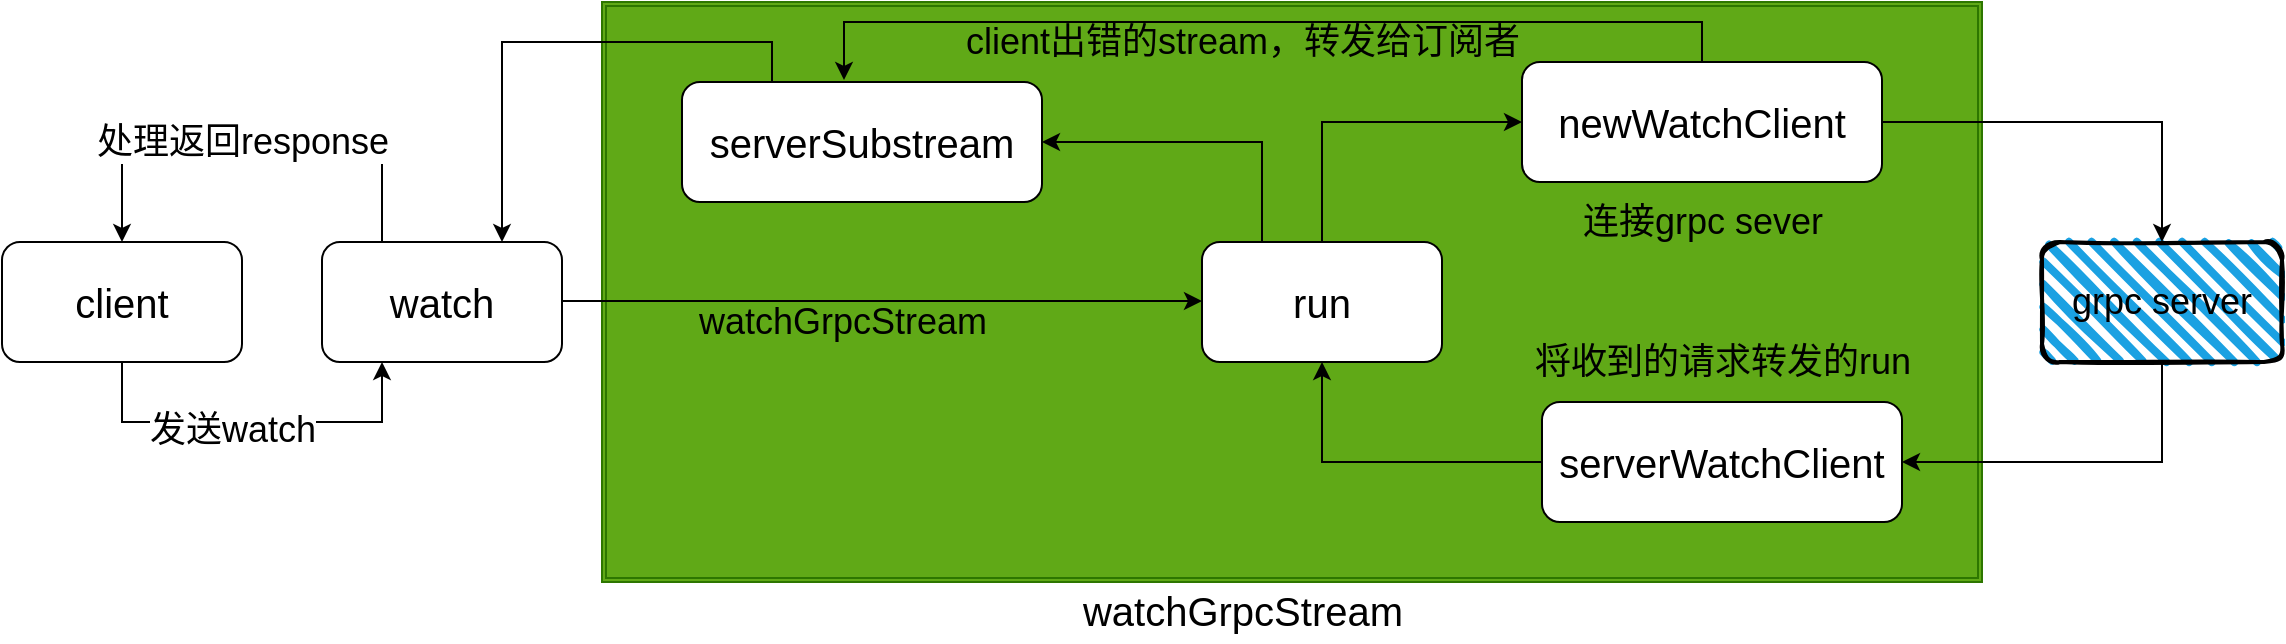 <mxfile>
    <diagram id="oqFDLJu3UvH5r5to417r" name="etcd-client">
        <mxGraphModel dx="898" dy="680" grid="1" gridSize="10" guides="1" tooltips="1" connect="1" arrows="1" fold="1" page="1" pageScale="1" pageWidth="3300" pageHeight="4681" math="0" shadow="0">
            <root>
                <mxCell id="F5hGiipK0GTrOipiQ5iE-0"/>
                <mxCell id="F5hGiipK0GTrOipiQ5iE-1" parent="F5hGiipK0GTrOipiQ5iE-0"/>
                <mxCell id="F7ECA03Oc4YJ23Osrz2J-36" value="" style="shape=ext;double=1;rounded=0;whiteSpace=wrap;html=1;fontSize=18;fillColor=#60a917;strokeColor=#2D7600;fontColor=#ffffff;" vertex="1" parent="F5hGiipK0GTrOipiQ5iE-1">
                    <mxGeometry x="640" y="120" width="690" height="290" as="geometry"/>
                </mxCell>
                <mxCell id="F7ECA03Oc4YJ23Osrz2J-4" value="" style="edgeStyle=orthogonalEdgeStyle;rounded=0;orthogonalLoop=1;jettySize=auto;html=1;entryX=0.75;entryY=0;entryDx=0;entryDy=0;exitX=0.25;exitY=0;exitDx=0;exitDy=0;" edge="1" parent="F5hGiipK0GTrOipiQ5iE-1" source="F7ECA03Oc4YJ23Osrz2J-5" target="F7ECA03Oc4YJ23Osrz2J-1">
                    <mxGeometry relative="1" as="geometry">
                        <mxPoint x="680" y="270" as="sourcePoint"/>
                    </mxGeometry>
                </mxCell>
                <mxCell id="F7ECA03Oc4YJ23Osrz2J-13" style="edgeStyle=orthogonalEdgeStyle;rounded=0;orthogonalLoop=1;jettySize=auto;html=1;entryX=1;entryY=0.5;entryDx=0;entryDy=0;exitX=0.5;exitY=1;exitDx=0;exitDy=0;" edge="1" parent="F5hGiipK0GTrOipiQ5iE-1" source="RiU2CyUwemAVzCnYa2bL-3" target="F7ECA03Oc4YJ23Osrz2J-6">
                    <mxGeometry relative="1" as="geometry"/>
                </mxCell>
                <mxCell id="RiU2CyUwemAVzCnYa2bL-3" value="&lt;font style=&quot;font-size: 18px&quot;&gt;grpc server&lt;/font&gt;" style="rounded=1;whiteSpace=wrap;html=1;strokeWidth=2;fillWeight=4;hachureGap=8;hachureAngle=45;fillColor=#1ba1e2;sketch=1;" vertex="1" parent="F5hGiipK0GTrOipiQ5iE-1">
                    <mxGeometry x="1360" y="240" width="120" height="60" as="geometry"/>
                </mxCell>
                <mxCell id="F7ECA03Oc4YJ23Osrz2J-3" value="" style="edgeStyle=orthogonalEdgeStyle;rounded=0;orthogonalLoop=1;jettySize=auto;html=1;entryX=1;entryY=0.5;entryDx=0;entryDy=0;exitX=0.25;exitY=0;exitDx=0;exitDy=0;" edge="1" parent="F5hGiipK0GTrOipiQ5iE-1" source="F7ECA03Oc4YJ23Osrz2J-0" target="F7ECA03Oc4YJ23Osrz2J-5">
                    <mxGeometry relative="1" as="geometry">
                        <mxPoint x="870" y="270" as="targetPoint"/>
                    </mxGeometry>
                </mxCell>
                <mxCell id="F7ECA03Oc4YJ23Osrz2J-11" style="edgeStyle=orthogonalEdgeStyle;rounded=0;orthogonalLoop=1;jettySize=auto;html=1;entryX=0;entryY=0.5;entryDx=0;entryDy=0;exitX=0.5;exitY=0;exitDx=0;exitDy=0;" edge="1" parent="F5hGiipK0GTrOipiQ5iE-1" source="F7ECA03Oc4YJ23Osrz2J-0" target="F7ECA03Oc4YJ23Osrz2J-10">
                    <mxGeometry relative="1" as="geometry"/>
                </mxCell>
                <mxCell id="F7ECA03Oc4YJ23Osrz2J-0" value="&lt;span style=&quot;font-size: 20px&quot;&gt;run&lt;/span&gt;" style="rounded=1;whiteSpace=wrap;html=1;" vertex="1" parent="F5hGiipK0GTrOipiQ5iE-1">
                    <mxGeometry x="940" y="240" width="120" height="60" as="geometry"/>
                </mxCell>
                <mxCell id="F7ECA03Oc4YJ23Osrz2J-28" style="edgeStyle=orthogonalEdgeStyle;rounded=0;orthogonalLoop=1;jettySize=auto;html=1;entryX=0.5;entryY=0;entryDx=0;entryDy=0;fontSize=18;exitX=0.25;exitY=0;exitDx=0;exitDy=0;" edge="1" parent="F5hGiipK0GTrOipiQ5iE-1" source="F7ECA03Oc4YJ23Osrz2J-1" target="F7ECA03Oc4YJ23Osrz2J-18">
                    <mxGeometry relative="1" as="geometry">
                        <Array as="points">
                            <mxPoint x="530" y="200"/>
                            <mxPoint x="400" y="200"/>
                        </Array>
                    </mxGeometry>
                </mxCell>
                <mxCell id="F7ECA03Oc4YJ23Osrz2J-29" value="处理返回response" style="edgeLabel;html=1;align=center;verticalAlign=middle;resizable=0;points=[];fontSize=18;" vertex="1" connectable="0" parent="F7ECA03Oc4YJ23Osrz2J-28">
                    <mxGeometry x="0.209" y="-4" relative="1" as="geometry">
                        <mxPoint x="17" y="-6" as="offset"/>
                    </mxGeometry>
                </mxCell>
                <mxCell id="F7ECA03Oc4YJ23Osrz2J-49" style="edgeStyle=orthogonalEdgeStyle;rounded=0;orthogonalLoop=1;jettySize=auto;html=1;entryX=0;entryY=0.5;entryDx=0;entryDy=0;fontSize=18;fontColor=#f0f0f0;" edge="1" parent="F5hGiipK0GTrOipiQ5iE-1">
                    <mxGeometry relative="1" as="geometry">
                        <mxPoint x="620" y="269.5" as="sourcePoint"/>
                        <mxPoint x="940" y="269.5" as="targetPoint"/>
                    </mxGeometry>
                </mxCell>
                <mxCell id="F7ECA03Oc4YJ23Osrz2J-1" value="&lt;span style=&quot;font-size: 20px&quot;&gt;watch&lt;/span&gt;" style="rounded=1;whiteSpace=wrap;html=1;" vertex="1" parent="F5hGiipK0GTrOipiQ5iE-1">
                    <mxGeometry x="500" y="240" width="120" height="60" as="geometry"/>
                </mxCell>
                <mxCell id="F7ECA03Oc4YJ23Osrz2J-5" value="&lt;span style=&quot;font-size: 20px&quot;&gt;serverSubstream&lt;/span&gt;" style="rounded=1;whiteSpace=wrap;html=1;" vertex="1" parent="F5hGiipK0GTrOipiQ5iE-1">
                    <mxGeometry x="680" y="160" width="180" height="60" as="geometry"/>
                </mxCell>
                <mxCell id="F7ECA03Oc4YJ23Osrz2J-8" style="edgeStyle=orthogonalEdgeStyle;rounded=0;orthogonalLoop=1;jettySize=auto;html=1;entryX=0.5;entryY=1;entryDx=0;entryDy=0;" edge="1" parent="F5hGiipK0GTrOipiQ5iE-1" source="F7ECA03Oc4YJ23Osrz2J-6" target="F7ECA03Oc4YJ23Osrz2J-0">
                    <mxGeometry relative="1" as="geometry"/>
                </mxCell>
                <mxCell id="F7ECA03Oc4YJ23Osrz2J-6" value="&lt;span style=&quot;font-size: 20px&quot;&gt;serverWatchClient&lt;/span&gt;" style="rounded=1;whiteSpace=wrap;html=1;" vertex="1" parent="F5hGiipK0GTrOipiQ5iE-1">
                    <mxGeometry x="1110" y="320" width="180" height="60" as="geometry"/>
                </mxCell>
                <mxCell id="F7ECA03Oc4YJ23Osrz2J-12" style="edgeStyle=orthogonalEdgeStyle;rounded=0;orthogonalLoop=1;jettySize=auto;html=1;entryX=0.5;entryY=0;entryDx=0;entryDy=0;" edge="1" parent="F5hGiipK0GTrOipiQ5iE-1" source="F7ECA03Oc4YJ23Osrz2J-10" target="RiU2CyUwemAVzCnYa2bL-3">
                    <mxGeometry relative="1" as="geometry"/>
                </mxCell>
                <mxCell id="F7ECA03Oc4YJ23Osrz2J-14" value="&lt;font style=&quot;font-size: 18px&quot;&gt;连接grpc sever&lt;/font&gt;" style="edgeLabel;html=1;align=center;verticalAlign=middle;resizable=0;points=[];labelBackgroundColor=none;" vertex="1" connectable="0" parent="F7ECA03Oc4YJ23Osrz2J-12">
                    <mxGeometry x="-0.34" y="-1" relative="1" as="geometry">
                        <mxPoint x="-156" y="49" as="offset"/>
                    </mxGeometry>
                </mxCell>
                <mxCell id="F7ECA03Oc4YJ23Osrz2J-17" style="edgeStyle=orthogonalEdgeStyle;rounded=0;orthogonalLoop=1;jettySize=auto;html=1;entryX=0.45;entryY=-0.017;entryDx=0;entryDy=0;entryPerimeter=0;exitX=0.5;exitY=0;exitDx=0;exitDy=0;" edge="1" parent="F5hGiipK0GTrOipiQ5iE-1" source="F7ECA03Oc4YJ23Osrz2J-10" target="F7ECA03Oc4YJ23Osrz2J-5">
                    <mxGeometry relative="1" as="geometry"/>
                </mxCell>
                <mxCell id="F7ECA03Oc4YJ23Osrz2J-40" value="client出错的stream，转发给订阅者" style="edgeLabel;html=1;align=center;verticalAlign=middle;resizable=0;points=[];fontSize=18;labelBackgroundColor=none;" vertex="1" connectable="0" parent="F7ECA03Oc4YJ23Osrz2J-17">
                    <mxGeometry x="0.268" relative="1" as="geometry">
                        <mxPoint x="53" y="10" as="offset"/>
                    </mxGeometry>
                </mxCell>
                <mxCell id="F7ECA03Oc4YJ23Osrz2J-10" value="&lt;span style=&quot;font-size: 20px&quot;&gt;newWatchClient&lt;/span&gt;" style="rounded=1;whiteSpace=wrap;html=1;" vertex="1" parent="F5hGiipK0GTrOipiQ5iE-1">
                    <mxGeometry x="1100" y="150" width="180" height="60" as="geometry"/>
                </mxCell>
                <mxCell id="F7ECA03Oc4YJ23Osrz2J-15" value="&lt;span style=&quot;font-size: 18px&quot;&gt;将收到的请求转发的run&lt;/span&gt;" style="edgeLabel;html=1;align=center;verticalAlign=middle;resizable=0;points=[];labelBackgroundColor=none;" vertex="1" connectable="0" parent="F5hGiipK0GTrOipiQ5iE-1">
                    <mxGeometry x="1200" y="300" as="geometry"/>
                </mxCell>
                <mxCell id="F7ECA03Oc4YJ23Osrz2J-30" style="edgeStyle=orthogonalEdgeStyle;rounded=0;orthogonalLoop=1;jettySize=auto;html=1;entryX=0.25;entryY=1;entryDx=0;entryDy=0;fontSize=18;exitX=0.5;exitY=1;exitDx=0;exitDy=0;" edge="1" parent="F5hGiipK0GTrOipiQ5iE-1" source="F7ECA03Oc4YJ23Osrz2J-18" target="F7ECA03Oc4YJ23Osrz2J-1">
                    <mxGeometry relative="1" as="geometry">
                        <Array as="points">
                            <mxPoint x="400" y="330"/>
                            <mxPoint x="530" y="330"/>
                        </Array>
                    </mxGeometry>
                </mxCell>
                <mxCell id="F7ECA03Oc4YJ23Osrz2J-31" value="发送watch" style="edgeLabel;html=1;align=center;verticalAlign=middle;resizable=0;points=[];fontSize=18;" vertex="1" connectable="0" parent="F7ECA03Oc4YJ23Osrz2J-30">
                    <mxGeometry x="-0.105" y="-4" relative="1" as="geometry">
                        <mxPoint as="offset"/>
                    </mxGeometry>
                </mxCell>
                <mxCell id="F7ECA03Oc4YJ23Osrz2J-18" value="&lt;span style=&quot;font-size: 20px&quot;&gt;client&lt;/span&gt;" style="rounded=1;whiteSpace=wrap;html=1;" vertex="1" parent="F5hGiipK0GTrOipiQ5iE-1">
                    <mxGeometry x="340" y="240" width="120" height="60" as="geometry"/>
                </mxCell>
                <mxCell id="F7ECA03Oc4YJ23Osrz2J-47" value="&lt;span style=&quot;font-size: 20px&quot;&gt;&lt;font color=&quot;#000000&quot;&gt;watchGrpcStream&lt;/font&gt;&lt;/span&gt;" style="text;html=1;align=center;verticalAlign=middle;resizable=0;points=[];autosize=1;fontSize=18;" vertex="1" parent="F5hGiipK0GTrOipiQ5iE-1">
                    <mxGeometry x="870" y="410" width="180" height="30" as="geometry"/>
                </mxCell>
                <mxCell id="nQeOZ0BNgyBfaAa0pYNA-0" value="watchGrpcStream" style="edgeLabel;html=1;align=center;verticalAlign=middle;resizable=0;points=[];fontSize=18;labelBackgroundColor=none;" vertex="1" connectable="0" parent="F5hGiipK0GTrOipiQ5iE-1">
                    <mxGeometry x="760" y="280" as="geometry"/>
                </mxCell>
            </root>
        </mxGraphModel>
    </diagram>
    <diagram id="SV7zEBYZzpvz2u-0N781" name="etcd-watch-server">
        <mxGraphModel dx="898" dy="680" grid="1" gridSize="10" guides="1" tooltips="1" connect="1" arrows="1" fold="1" page="1" pageScale="1" pageWidth="3300" pageHeight="4681" math="0" shadow="0">
            <root>
                <mxCell id="j-_2IxPkE5A0BHz4wqcu-0"/>
                <mxCell id="j-_2IxPkE5A0BHz4wqcu-1" parent="j-_2IxPkE5A0BHz4wqcu-0"/>
                <mxCell id="W24NTfrCmbUevYrLRry1-11" value="severWatchStream" style="shape=ext;double=1;rounded=0;whiteSpace=wrap;html=1;fontSize=18;dashed=1;fillColor=#f0a30a;strokeColor=#BD7000;fontColor=#000000;" parent="j-_2IxPkE5A0BHz4wqcu-1" vertex="1">
                    <mxGeometry x="750" y="760" width="190" height="190" as="geometry"/>
                </mxCell>
                <mxCell id="40FGHn8SvsPP_H0g2xD--65" value="&lt;b&gt;&lt;font color=&quot;#ffffff&quot;&gt;watchableStom&lt;/font&gt;&lt;/b&gt;" style="shape=ext;double=1;rounded=0;whiteSpace=wrap;html=1;fontSize=18;dashed=1;fillColor=#fa6800;strokeColor=#C73500;fontColor=#000000;align=center;" parent="j-_2IxPkE5A0BHz4wqcu-1" vertex="1">
                    <mxGeometry x="1190" y="800" width="410" height="120" as="geometry"/>
                </mxCell>
                <mxCell id="kYVJZTe0iyyiL-5zDJNB-0" value="&lt;span style=&quot;font-size: 20px&quot;&gt;newWatchableStore&lt;/span&gt;" style="rounded=1;whiteSpace=wrap;html=1;fillColor=#60a917;strokeColor=#2D7600;fontColor=#ffffff;" parent="j-_2IxPkE5A0BHz4wqcu-1" vertex="1">
                    <mxGeometry x="340" y="620" width="180" height="60" as="geometry"/>
                </mxCell>
                <mxCell id="kYVJZTe0iyyiL-5zDJNB-1" value="&lt;span style=&quot;font-size: 20px&quot;&gt;syncVictimsLoop&lt;/span&gt;" style="rounded=1;whiteSpace=wrap;html=1;" parent="j-_2IxPkE5A0BHz4wqcu-1" vertex="1">
                    <mxGeometry x="650" y="570" width="160" height="60" as="geometry"/>
                </mxCell>
                <mxCell id="40FGHn8SvsPP_H0g2xD--67" style="edgeStyle=orthogonalEdgeStyle;rounded=0;orthogonalLoop=1;jettySize=auto;html=1;fontSize=18;" parent="j-_2IxPkE5A0BHz4wqcu-1" source="kYVJZTe0iyyiL-5zDJNB-2" edge="1">
                    <mxGeometry relative="1" as="geometry">
                        <mxPoint x="1390" y="1080" as="targetPoint"/>
                        <Array as="points">
                            <mxPoint x="1140" y="1110"/>
                            <mxPoint x="1390" y="1110"/>
                        </Array>
                    </mxGeometry>
                </mxCell>
                <mxCell id="kYVJZTe0iyyiL-5zDJNB-2" value="&lt;span style=&quot;font-size: 20px&quot;&gt;syncWatchLoop&lt;/span&gt;" style="rounded=1;whiteSpace=wrap;html=1;" parent="j-_2IxPkE5A0BHz4wqcu-1" vertex="1">
                    <mxGeometry x="650" y="650" width="160" height="60" as="geometry"/>
                </mxCell>
                <mxCell id="kYVJZTe0iyyiL-5zDJNB-3" value="&lt;font style=&quot;font-size: 18px&quot;&gt;启动&lt;/font&gt;" style="endArrow=classic;html=1;entryX=0;entryY=0.5;entryDx=0;entryDy=0;exitX=1;exitY=0;exitDx=0;exitDy=0;" parent="j-_2IxPkE5A0BHz4wqcu-1" source="kYVJZTe0iyyiL-5zDJNB-0" target="kYVJZTe0iyyiL-5zDJNB-1" edge="1">
                    <mxGeometry width="50" height="50" relative="1" as="geometry">
                        <mxPoint x="840" y="640" as="sourcePoint"/>
                        <mxPoint x="890" y="590" as="targetPoint"/>
                    </mxGeometry>
                </mxCell>
                <mxCell id="kYVJZTe0iyyiL-5zDJNB-4" value="" style="endArrow=classic;html=1;exitX=1;exitY=0.75;exitDx=0;exitDy=0;entryX=0;entryY=0.5;entryDx=0;entryDy=0;" parent="j-_2IxPkE5A0BHz4wqcu-1" source="kYVJZTe0iyyiL-5zDJNB-0" target="kYVJZTe0iyyiL-5zDJNB-2" edge="1">
                    <mxGeometry width="50" height="50" relative="1" as="geometry">
                        <mxPoint x="840" y="730" as="sourcePoint"/>
                        <mxPoint x="980" y="730" as="targetPoint"/>
                    </mxGeometry>
                </mxCell>
                <mxCell id="40FGHn8SvsPP_H0g2xD--5" value="&lt;font style=&quot;font-size: 18px&quot;&gt;启动&lt;/font&gt;" style="edgeLabel;html=1;align=center;verticalAlign=middle;resizable=0;points=[];" parent="kYVJZTe0iyyiL-5zDJNB-4" vertex="1" connectable="0">
                    <mxGeometry x="-0.112" y="-1" relative="1" as="geometry">
                        <mxPoint as="offset"/>
                    </mxGeometry>
                </mxCell>
                <mxCell id="19" style="edgeStyle=orthogonalEdgeStyle;rounded=0;orthogonalLoop=1;jettySize=auto;html=1;entryX=0.5;entryY=1;entryDx=0;entryDy=0;fontSize=18;" parent="j-_2IxPkE5A0BHz4wqcu-1" source="40FGHn8SvsPP_H0g2xD--0" target="18" edge="1">
                    <mxGeometry relative="1" as="geometry">
                        <Array as="points">
                            <mxPoint x="1630" y="600"/>
                            <mxPoint x="1630" y="1160"/>
                            <mxPoint x="860" y="1160"/>
                        </Array>
                    </mxGeometry>
                </mxCell>
                <mxCell id="40FGHn8SvsPP_H0g2xD--0" value="&lt;span style=&quot;font-size: 20px&quot;&gt;moveVitims&lt;/span&gt;" style="rounded=1;whiteSpace=wrap;html=1;" parent="j-_2IxPkE5A0BHz4wqcu-1" vertex="1">
                    <mxGeometry x="1330" y="570" width="120" height="60" as="geometry"/>
                </mxCell>
                <mxCell id="40FGHn8SvsPP_H0g2xD--2" value="" style="endArrow=classic;html=1;exitX=1;exitY=0.5;exitDx=0;exitDy=0;entryX=0;entryY=0.5;entryDx=0;entryDy=0;" parent="j-_2IxPkE5A0BHz4wqcu-1" source="kYVJZTe0iyyiL-5zDJNB-1" target="40FGHn8SvsPP_H0g2xD--0" edge="1">
                    <mxGeometry width="50" height="50" relative="1" as="geometry">
                        <mxPoint x="1050" y="640" as="sourcePoint"/>
                        <mxPoint x="1100" y="590" as="targetPoint"/>
                    </mxGeometry>
                </mxCell>
                <mxCell id="40FGHn8SvsPP_H0g2xD--46" style="edgeStyle=orthogonalEdgeStyle;rounded=0;orthogonalLoop=1;jettySize=auto;html=1;entryX=0.5;entryY=0;entryDx=0;entryDy=0;fontSize=18;exitX=0;exitY=0.5;exitDx=0;exitDy=0;" parent="j-_2IxPkE5A0BHz4wqcu-1" source="40FGHn8SvsPP_H0g2xD--3" target="40FGHn8SvsPP_H0g2xD--11" edge="1">
                    <mxGeometry relative="1" as="geometry"/>
                </mxCell>
                <mxCell id="40FGHn8SvsPP_H0g2xD--48" value="未同步的" style="edgeLabel;html=1;align=center;verticalAlign=middle;resizable=0;points=[];fontSize=18;" parent="40FGHn8SvsPP_H0g2xD--46" vertex="1" connectable="0">
                    <mxGeometry x="0.138" y="2" relative="1" as="geometry">
                        <mxPoint as="offset"/>
                    </mxGeometry>
                </mxCell>
                <mxCell id="40FGHn8SvsPP_H0g2xD--47" style="edgeStyle=orthogonalEdgeStyle;rounded=0;orthogonalLoop=1;jettySize=auto;html=1;entryX=0.5;entryY=0;entryDx=0;entryDy=0;fontSize=18;exitX=1;exitY=0.5;exitDx=0;exitDy=0;" parent="j-_2IxPkE5A0BHz4wqcu-1" source="40FGHn8SvsPP_H0g2xD--3" target="40FGHn8SvsPP_H0g2xD--12" edge="1">
                    <mxGeometry relative="1" as="geometry">
                        <Array as="points">
                            <mxPoint x="1530" y="720"/>
                        </Array>
                    </mxGeometry>
                </mxCell>
                <mxCell id="40FGHn8SvsPP_H0g2xD--49" value="已经同步的" style="edgeLabel;html=1;align=center;verticalAlign=middle;resizable=0;points=[];fontSize=18;" parent="40FGHn8SvsPP_H0g2xD--47" vertex="1" connectable="0">
                    <mxGeometry x="0.138" y="3" relative="1" as="geometry">
                        <mxPoint as="offset"/>
                    </mxGeometry>
                </mxCell>
                <mxCell id="40FGHn8SvsPP_H0g2xD--3" value="&lt;span style=&quot;font-size: 20px&quot;&gt;vitims&lt;/span&gt;" style="rounded=1;whiteSpace=wrap;html=1;" parent="j-_2IxPkE5A0BHz4wqcu-1" vertex="1">
                    <mxGeometry x="1330" y="690" width="120" height="60" as="geometry"/>
                </mxCell>
                <mxCell id="40FGHn8SvsPP_H0g2xD--7" value="" style="endArrow=classic;html=1;exitX=0.5;exitY=1;exitDx=0;exitDy=0;entryX=0.5;entryY=0;entryDx=0;entryDy=0;" parent="j-_2IxPkE5A0BHz4wqcu-1" source="40FGHn8SvsPP_H0g2xD--0" target="40FGHn8SvsPP_H0g2xD--3" edge="1">
                    <mxGeometry width="50" height="50" relative="1" as="geometry">
                        <mxPoint x="1680" y="680" as="sourcePoint"/>
                        <mxPoint x="1730" y="630" as="targetPoint"/>
                    </mxGeometry>
                </mxCell>
                <mxCell id="40FGHn8SvsPP_H0g2xD--61" style="edgeStyle=orthogonalEdgeStyle;rounded=0;orthogonalLoop=1;jettySize=auto;html=1;entryX=0;entryY=0.5;entryDx=0;entryDy=0;fontSize=18;exitX=0;exitY=0.5;exitDx=0;exitDy=0;" parent="j-_2IxPkE5A0BHz4wqcu-1" source="40FGHn8SvsPP_H0g2xD--11" target="40FGHn8SvsPP_H0g2xD--14" edge="1">
                    <mxGeometry relative="1" as="geometry"/>
                </mxCell>
                <mxCell id="40FGHn8SvsPP_H0g2xD--11" value="&lt;span style=&quot;font-size: 20px&quot;&gt;unsynced&lt;/span&gt;" style="rounded=1;whiteSpace=wrap;html=1;" parent="j-_2IxPkE5A0BHz4wqcu-1" vertex="1">
                    <mxGeometry x="1200" y="830" width="120" height="60" as="geometry"/>
                </mxCell>
                <mxCell id="40FGHn8SvsPP_H0g2xD--12" value="&lt;span style=&quot;font-size: 20px&quot;&gt;synced&lt;/span&gt;" style="rounded=1;whiteSpace=wrap;html=1;" parent="j-_2IxPkE5A0BHz4wqcu-1" vertex="1">
                    <mxGeometry x="1470" y="830" width="120" height="60" as="geometry"/>
                </mxCell>
                <mxCell id="40FGHn8SvsPP_H0g2xD--58" style="edgeStyle=orthogonalEdgeStyle;rounded=0;orthogonalLoop=1;jettySize=auto;html=1;entryX=0.408;entryY=0.983;entryDx=0;entryDy=0;entryPerimeter=0;fontSize=18;" parent="j-_2IxPkE5A0BHz4wqcu-1" source="40FGHn8SvsPP_H0g2xD--14" target="40FGHn8SvsPP_H0g2xD--12" edge="1">
                    <mxGeometry relative="1" as="geometry"/>
                </mxCell>
                <mxCell id="40FGHn8SvsPP_H0g2xD--59" style="edgeStyle=orthogonalEdgeStyle;rounded=0;orthogonalLoop=1;jettySize=auto;html=1;fontSize=18;" parent="j-_2IxPkE5A0BHz4wqcu-1" source="40FGHn8SvsPP_H0g2xD--14" target="40FGHn8SvsPP_H0g2xD--11" edge="1">
                    <mxGeometry relative="1" as="geometry"/>
                </mxCell>
                <mxCell id="40FGHn8SvsPP_H0g2xD--62" style="edgeStyle=orthogonalEdgeStyle;rounded=0;orthogonalLoop=1;jettySize=auto;html=1;entryX=0.5;entryY=1;entryDx=0;entryDy=0;fontSize=18;" parent="j-_2IxPkE5A0BHz4wqcu-1" source="40FGHn8SvsPP_H0g2xD--14" target="40FGHn8SvsPP_H0g2xD--3" edge="1">
                    <mxGeometry relative="1" as="geometry"/>
                </mxCell>
                <mxCell id="40FGHn8SvsPP_H0g2xD--63" value="有阻塞放回" style="edgeLabel;html=1;align=center;verticalAlign=middle;resizable=0;points=[];fontSize=18;" parent="40FGHn8SvsPP_H0g2xD--62" vertex="1" connectable="0">
                    <mxGeometry x="0.438" y="-1" relative="1" as="geometry">
                        <mxPoint x="-1" y="111" as="offset"/>
                    </mxGeometry>
                </mxCell>
                <mxCell id="20" style="edgeStyle=orthogonalEdgeStyle;rounded=0;orthogonalLoop=1;jettySize=auto;html=1;entryX=1;entryY=0.5;entryDx=0;entryDy=0;fontSize=18;" parent="j-_2IxPkE5A0BHz4wqcu-1" source="40FGHn8SvsPP_H0g2xD--14" target="18" edge="1">
                    <mxGeometry relative="1" as="geometry">
                        <Array as="points">
                            <mxPoint x="1430" y="1130"/>
                            <mxPoint x="960" y="1130"/>
                            <mxPoint x="960" y="1070"/>
                        </Array>
                    </mxGeometry>
                </mxCell>
                <mxCell id="40FGHn8SvsPP_H0g2xD--14" value="&lt;span style=&quot;font-size: 20px&quot;&gt;syncWatchers&lt;/span&gt;" style="rounded=1;whiteSpace=wrap;html=1;" parent="j-_2IxPkE5A0BHz4wqcu-1" vertex="1">
                    <mxGeometry x="1310" y="1020" width="160" height="60" as="geometry"/>
                </mxCell>
                <mxCell id="40FGHn8SvsPP_H0g2xD--53" value="" style="edgeStyle=elbowEdgeStyle;elbow=vertical;endArrow=classic;html=1;fontSize=18;entryX=0.667;entryY=0;entryDx=0;entryDy=0;entryPerimeter=0;" parent="j-_2IxPkE5A0BHz4wqcu-1" target="40FGHn8SvsPP_H0g2xD--3" edge="1">
                    <mxGeometry width="50" height="50" relative="1" as="geometry">
                        <mxPoint x="1450" y="710" as="sourcePoint"/>
                        <mxPoint x="1410" y="680" as="targetPoint"/>
                        <Array as="points">
                            <mxPoint x="1450" y="650"/>
                            <mxPoint x="1500" y="670"/>
                            <mxPoint x="1180" y="650"/>
                        </Array>
                    </mxGeometry>
                </mxCell>
                <mxCell id="40FGHn8SvsPP_H0g2xD--55" value="有阻塞&lt;br&gt;继续放回" style="text;html=1;align=center;verticalAlign=middle;resizable=0;points=[];autosize=1;strokeColor=none;fontSize=18;" parent="j-_2IxPkE5A0BHz4wqcu-1" vertex="1">
                    <mxGeometry x="1450" y="640" width="90" height="50" as="geometry"/>
                </mxCell>
                <mxCell id="40FGHn8SvsPP_H0g2xD--57" value="处理未通知的&lt;br&gt;有未通知的重新放回" style="text;html=1;align=center;verticalAlign=middle;resizable=0;points=[];autosize=1;strokeColor=none;fontSize=18;" parent="j-_2IxPkE5A0BHz4wqcu-1" vertex="1">
                    <mxGeometry x="1150" y="970" width="180" height="50" as="geometry"/>
                </mxCell>
                <mxCell id="40FGHn8SvsPP_H0g2xD--70" value="watchStream" style="shape=ext;double=1;rounded=0;whiteSpace=wrap;html=1;fontSize=18;dashed=1;fillColor=#60a917;strokeColor=#2D7600;fontColor=#ffffff;" parent="j-_2IxPkE5A0BHz4wqcu-1" vertex="1">
                    <mxGeometry x="960" y="810" width="150" height="80" as="geometry"/>
                </mxCell>
                <mxCell id="W24NTfrCmbUevYrLRry1-8" style="edgeStyle=orthogonalEdgeStyle;rounded=0;orthogonalLoop=1;jettySize=auto;html=1;entryX=0;entryY=0.5;entryDx=0;entryDy=0;fontSize=18;" parent="j-_2IxPkE5A0BHz4wqcu-1" source="40FGHn8SvsPP_H0g2xD--73" target="40FGHn8SvsPP_H0g2xD--70" edge="1">
                    <mxGeometry relative="1" as="geometry"/>
                </mxCell>
                <mxCell id="40FGHn8SvsPP_H0g2xD--73" value="&lt;span style=&quot;font-size: 20px&quot;&gt;recvLoop&lt;/span&gt;" style="rounded=1;whiteSpace=wrap;html=1;" parent="j-_2IxPkE5A0BHz4wqcu-1" vertex="1">
                    <mxGeometry x="790" y="770" width="120" height="60" as="geometry"/>
                </mxCell>
                <mxCell id="5" style="edgeStyle=orthogonalEdgeStyle;rounded=0;orthogonalLoop=1;jettySize=auto;html=1;entryX=0.45;entryY=1;entryDx=0;entryDy=0;entryPerimeter=0;fontSize=18;" parent="j-_2IxPkE5A0BHz4wqcu-1" source="40FGHn8SvsPP_H0g2xD--74" target="W24NTfrCmbUevYrLRry1-4" edge="1">
                    <mxGeometry relative="1" as="geometry"/>
                </mxCell>
                <mxCell id="7" value="处理客户&lt;br&gt;端的信息返回" style="edgeLabel;html=1;align=center;verticalAlign=middle;resizable=0;points=[];fontSize=18;" parent="5" vertex="1" connectable="0">
                    <mxGeometry x="-0.096" y="-2" relative="1" as="geometry">
                        <mxPoint x="-31" y="22" as="offset"/>
                    </mxGeometry>
                </mxCell>
                <mxCell id="40FGHn8SvsPP_H0g2xD--74" value="&lt;span style=&quot;font-size: 20px&quot;&gt;sendLoop&lt;/span&gt;" style="rounded=1;whiteSpace=wrap;html=1;" parent="j-_2IxPkE5A0BHz4wqcu-1" vertex="1">
                    <mxGeometry x="790" y="880" width="120" height="60" as="geometry"/>
                </mxCell>
                <mxCell id="W24NTfrCmbUevYrLRry1-6" style="edgeStyle=orthogonalEdgeStyle;rounded=0;orthogonalLoop=1;jettySize=auto;html=1;entryX=0;entryY=0.5;entryDx=0;entryDy=0;fontSize=18;" parent="j-_2IxPkE5A0BHz4wqcu-1" source="W24NTfrCmbUevYrLRry1-4" target="40FGHn8SvsPP_H0g2xD--73" edge="1">
                    <mxGeometry relative="1" as="geometry"/>
                </mxCell>
                <mxCell id="W24NTfrCmbUevYrLRry1-4" value="watchServer" style="shape=ext;double=1;rounded=0;whiteSpace=wrap;html=1;fontSize=18;dashed=1;fillColor=#0050ef;strokeColor=#001DBC;fontColor=#ffffff;" parent="j-_2IxPkE5A0BHz4wqcu-1" vertex="1">
                    <mxGeometry x="550" y="810" width="140" height="80" as="geometry"/>
                </mxCell>
                <mxCell id="0" value="" style="edgeStyle=orthogonalEdgeStyle;rounded=0;orthogonalLoop=1;jettySize=auto;html=1;" parent="j-_2IxPkE5A0BHz4wqcu-1" source="W24NTfrCmbUevYrLRry1-13" target="W24NTfrCmbUevYrLRry1-4" edge="1">
                    <mxGeometry relative="1" as="geometry"/>
                </mxCell>
                <mxCell id="2" value="watch" style="edgeLabel;html=1;align=center;verticalAlign=middle;resizable=0;points=[];fontSize=18;" parent="0" vertex="1" connectable="0">
                    <mxGeometry x="-0.2" y="4" relative="1" as="geometry">
                        <mxPoint as="offset"/>
                    </mxGeometry>
                </mxCell>
                <mxCell id="W24NTfrCmbUevYrLRry1-13" value="&lt;span style=&quot;font-size: 20px&quot;&gt;grpc proxy&lt;/span&gt;" style="rounded=1;whiteSpace=wrap;html=1;fillColor=#a20025;strokeColor=#6F0000;fontColor=#ffffff;" parent="j-_2IxPkE5A0BHz4wqcu-1" vertex="1">
                    <mxGeometry x="370" y="820" width="120" height="60" as="geometry"/>
                </mxCell>
                <mxCell id="8" value="接收客户端的请求" style="text;html=1;align=center;verticalAlign=middle;resizable=0;points=[];autosize=1;strokeColor=none;fontSize=18;" parent="j-_2IxPkE5A0BHz4wqcu-1" vertex="1">
                    <mxGeometry x="610" y="780" width="160" height="30" as="geometry"/>
                </mxCell>
                <mxCell id="15" value="" style="shape=flexArrow;endArrow=classic;html=1;fontSize=18;entryX=-0.002;entryY=0.392;entryDx=0;entryDy=0;entryPerimeter=0;" parent="j-_2IxPkE5A0BHz4wqcu-1" target="40FGHn8SvsPP_H0g2xD--65" edge="1">
                    <mxGeometry width="50" height="50" relative="1" as="geometry">
                        <mxPoint x="1113" y="848" as="sourcePoint"/>
                        <mxPoint x="1160" y="830" as="targetPoint"/>
                    </mxGeometry>
                </mxCell>
                <mxCell id="22" style="edgeStyle=orthogonalEdgeStyle;rounded=0;orthogonalLoop=1;jettySize=auto;html=1;fontSize=18;" parent="j-_2IxPkE5A0BHz4wqcu-1" source="18" target="40FGHn8SvsPP_H0g2xD--74" edge="1">
                    <mxGeometry relative="1" as="geometry"/>
                </mxCell>
                <mxCell id="18" value="watcher.ch" style="rounded=1;whiteSpace=wrap;html=1;strokeWidth=2;fillWeight=4;hachureGap=8;hachureAngle=45;fillColor=#1ba1e2;sketch=1;fontSize=18;" parent="j-_2IxPkE5A0BHz4wqcu-1" vertex="1">
                    <mxGeometry x="790" y="1040" width="120" height="60" as="geometry"/>
                </mxCell>
                <mxCell id="21" value="将前面出创建的Event封装成watchResponse,写入到channel中" style="text;html=1;align=center;verticalAlign=middle;resizable=0;points=[];autosize=1;strokeColor=none;fontSize=18;" parent="j-_2IxPkE5A0BHz4wqcu-1" vertex="1">
                    <mxGeometry x="930" y="1130" width="510" height="30" as="geometry"/>
                </mxCell>
                <mxCell id="24" value="" style="edgeStyle=orthogonalEdgeStyle;rounded=0;orthogonalLoop=1;jettySize=auto;html=1;" edge="1" parent="j-_2IxPkE5A0BHz4wqcu-1" source="23" target="W24NTfrCmbUevYrLRry1-13">
                    <mxGeometry relative="1" as="geometry"/>
                </mxCell>
                <mxCell id="23" value="&lt;span style=&quot;font-size: 20px&quot;&gt;client&lt;/span&gt;" style="rounded=1;whiteSpace=wrap;html=1;fillColor=#a20025;strokeColor=#6F0000;fontColor=#ffffff;" parent="j-_2IxPkE5A0BHz4wqcu-1" vertex="1">
                    <mxGeometry x="230" y="820" width="120" height="60" as="geometry"/>
                </mxCell>
            </root>
        </mxGraphModel>
    </diagram>
    <diagram id="Piy0bjk96XbOz9rysGi0" name="etcd-leader">
        &#xa;        &#xa;&#xa;
        <mxGraphModel dx="898" dy="680" grid="1" gridSize="10" guides="1" tooltips="1" connect="1" arrows="1" fold="1" page="1" pageScale="1" pageWidth="827" pageHeight="1169" math="0" shadow="0">
            &#xa;            &#xa;&#xa;
            <root>
                &#xa;                &#xa;&#xa;
                <mxCell id="Cu2DqHN_7BrrznmnWfXg-0"/>
                &#xa;                &#xa;&#xa;
                <mxCell id="Cu2DqHN_7BrrznmnWfXg-1" parent="Cu2DqHN_7BrrznmnWfXg-0"/>
                &#xa;                &#xa;&#xa;
                <mxCell id="AsgNErJV-MAlHFHv8q-r-0" value="&lt;font style=&quot;font-size: 20px&quot;&gt;etcd1&lt;/font&gt;" style="rounded=1;whiteSpace=wrap;html=1;" parent="Cu2DqHN_7BrrznmnWfXg-1" vertex="1">
                    &#xa;                    &#xa;&#xa;
                    <mxGeometry x="160" y="410" width="120" height="60" as="geometry"/>
                    &#xa;                    &#xa;&#xa;
                </mxCell>
                &#xa;                &#xa;&#xa;
                <mxCell id="AsgNErJV-MAlHFHv8q-r-1" value="&lt;font style=&quot;font-size: 20px&quot;&gt;etcd2&lt;/font&gt;" style="rounded=1;whiteSpace=wrap;html=1;" parent="Cu2DqHN_7BrrznmnWfXg-1" vertex="1">
                    &#xa;                    &#xa;&#xa;
                    <mxGeometry x="380" y="410" width="120" height="60" as="geometry"/>
                    &#xa;                    &#xa;&#xa;
                </mxCell>
                &#xa;                &#xa;&#xa;
                <mxCell id="AsgNErJV-MAlHFHv8q-r-2" value="&lt;font style=&quot;font-size: 20px&quot;&gt;etcd-3&lt;/font&gt;" style="rounded=1;whiteSpace=wrap;html=1;" parent="Cu2DqHN_7BrrznmnWfXg-1" vertex="1">
                    &#xa;                    &#xa;&#xa;
                    <mxGeometry x="600" y="410" width="120" height="60" as="geometry"/>
                    &#xa;                    &#xa;&#xa;
                </mxCell>
                &#xa;                &#xa;&#xa;
                <mxCell id="AsgNErJV-MAlHFHv8q-r-8" value="" style="endArrow=classic;html=1;fontSize=18;entryX=0.192;entryY=1.033;entryDx=0;entryDy=0;entryPerimeter=0;" parent="Cu2DqHN_7BrrznmnWfXg-1" edge="1">
                    &#xa;                    &#xa;&#xa;
                    <mxGeometry width="50" height="50" relative="1" as="geometry">
                        &#xa;                        &#xa;&#xa;
                        <mxPoint x="280" y="410" as="sourcePoint"/>
                        &#xa;                        &#xa;&#xa;
                        <mxPoint x="393.04" y="301.98" as="targetPoint"/>
                        &#xa;                        &#xa;&#xa;
                    </mxGeometry>
                    &#xa;                    &#xa;&#xa;
                </mxCell>
                &#xa;                &#xa;&#xa;
                <mxCell id="AsgNErJV-MAlHFHv8q-r-12" value="选举" style="edgeLabel;html=1;align=center;verticalAlign=middle;resizable=0;points=[];fontSize=18;" parent="AsgNErJV-MAlHFHv8q-r-8" vertex="1" connectable="0">
                    &#xa;                    &#xa;&#xa;
                    <mxGeometry x="0.049" y="2" relative="1" as="geometry">
                        &#xa;                        &#xa;&#xa;
                        <mxPoint as="offset"/>
                        &#xa;                        &#xa;&#xa;
                    </mxGeometry>
                    &#xa;                    &#xa;&#xa;
                </mxCell>
                &#xa;                &#xa;&#xa;
                <mxCell id="AsgNErJV-MAlHFHv8q-r-10" value="" style="endArrow=classic;html=1;fontSize=18;entryX=0.5;entryY=1;entryDx=0;entryDy=0;exitX=0.383;exitY=-0.05;exitDx=0;exitDy=0;exitPerimeter=0;" parent="Cu2DqHN_7BrrznmnWfXg-1" source="AsgNErJV-MAlHFHv8q-r-1" edge="1">
                    &#xa;                    &#xa;&#xa;
                    <mxGeometry width="50" height="50" relative="1" as="geometry">
                        &#xa;                        &#xa;&#xa;
                        <mxPoint x="427" y="400" as="sourcePoint"/>
                        &#xa;                        &#xa;&#xa;
                        <mxPoint x="427" y="300" as="targetPoint"/>
                        &#xa;                        &#xa;&#xa;
                    </mxGeometry>
                    &#xa;                    &#xa;&#xa;
                </mxCell>
                &#xa;                &#xa;&#xa;
                <mxCell id="AsgNErJV-MAlHFHv8q-r-13" value="选举" style="edgeLabel;html=1;align=center;verticalAlign=middle;resizable=0;points=[];fontSize=18;" parent="AsgNErJV-MAlHFHv8q-r-10" vertex="1" connectable="0">
                    &#xa;                    &#xa;&#xa;
                    <mxGeometry x="0.05" relative="1" as="geometry">
                        &#xa;                        &#xa;&#xa;
                        <mxPoint y="-8" as="offset"/>
                        &#xa;                        &#xa;&#xa;
                    </mxGeometry>
                    &#xa;                    &#xa;&#xa;
                </mxCell>
                &#xa;                &#xa;&#xa;
                <mxCell id="AsgNErJV-MAlHFHv8q-r-11" value="" style="endArrow=classic;html=1;fontSize=18;" parent="Cu2DqHN_7BrrznmnWfXg-1" edge="1">
                    &#xa;                    &#xa;&#xa;
                    <mxGeometry width="50" height="50" relative="1" as="geometry">
                        &#xa;                        &#xa;&#xa;
                        <mxPoint x="600" y="410" as="sourcePoint"/>
                        &#xa;                        &#xa;&#xa;
                        <mxPoint x="470" y="300" as="targetPoint"/>
                        &#xa;                        &#xa;&#xa;
                    </mxGeometry>
                    &#xa;                    &#xa;&#xa;
                </mxCell>
                &#xa;                &#xa;&#xa;
                <mxCell id="AsgNErJV-MAlHFHv8q-r-14" value="选举" style="edgeLabel;html=1;align=center;verticalAlign=middle;resizable=0;points=[];fontSize=18;" parent="AsgNErJV-MAlHFHv8q-r-11" vertex="1" connectable="0">
                    &#xa;                    &#xa;&#xa;
                    <mxGeometry x="0.046" y="-1" relative="1" as="geometry">
                        &#xa;                        &#xa;&#xa;
                        <mxPoint as="offset"/>
                        &#xa;                        &#xa;&#xa;
                    </mxGeometry>
                    &#xa;                    &#xa;&#xa;
                </mxCell>
                &#xa;                &#xa;&#xa;
                <mxCell id="AsgNErJV-MAlHFHv8q-r-20" value="" style="endArrow=classic;html=1;fontSize=18;entryX=1;entryY=0.5;entryDx=0;entryDy=0;exitX=0;exitY=0.5;exitDx=0;exitDy=0;" parent="Cu2DqHN_7BrrznmnWfXg-1" source="AsgNErJV-MAlHFHv8q-r-1" target="AsgNErJV-MAlHFHv8q-r-0" edge="1">
                    &#xa;                    &#xa;&#xa;
                    <mxGeometry width="50" height="50" relative="1" as="geometry">
                        &#xa;                        &#xa;&#xa;
                        <mxPoint x="330" y="490" as="sourcePoint"/>
                        &#xa;                        &#xa;&#xa;
                        <mxPoint x="380" y="440" as="targetPoint"/>
                        &#xa;                        &#xa;&#xa;
                    </mxGeometry>
                    &#xa;                    &#xa;&#xa;
                </mxCell>
                &#xa;                &#xa;&#xa;
                <mxCell id="AsgNErJV-MAlHFHv8q-r-22" value="同步&lt;br&gt;数据" style="edgeLabel;html=1;align=center;verticalAlign=middle;resizable=0;points=[];fontSize=18;" parent="AsgNErJV-MAlHFHv8q-r-20" vertex="1" connectable="0">
                    &#xa;                    &#xa;&#xa;
                    <mxGeometry x="0.04" y="-2" relative="1" as="geometry">
                        &#xa;                        &#xa;&#xa;
                        <mxPoint as="offset"/>
                        &#xa;                        &#xa;&#xa;
                    </mxGeometry>
                    &#xa;                    &#xa;&#xa;
                </mxCell>
                &#xa;                &#xa;&#xa;
                <mxCell id="AsgNErJV-MAlHFHv8q-r-21" value="" style="endArrow=classic;html=1;fontSize=18;exitX=1;exitY=0.5;exitDx=0;exitDy=0;" parent="Cu2DqHN_7BrrznmnWfXg-1" source="AsgNErJV-MAlHFHv8q-r-1" edge="1">
                    &#xa;                    &#xa;&#xa;
                    <mxGeometry width="50" height="50" relative="1" as="geometry">
                        &#xa;                        &#xa;&#xa;
                        <mxPoint x="500" y="490" as="sourcePoint"/>
                        &#xa;                        &#xa;&#xa;
                        <mxPoint x="600" y="440" as="targetPoint"/>
                        &#xa;                        &#xa;&#xa;
                    </mxGeometry>
                    &#xa;                    &#xa;&#xa;
                </mxCell>
                &#xa;                &#xa;&#xa;
                <mxCell id="AsgNErJV-MAlHFHv8q-r-23" value="同步&lt;br&gt;数据" style="edgeLabel;html=1;align=center;verticalAlign=middle;resizable=0;points=[];fontSize=18;" parent="Cu2DqHN_7BrrznmnWfXg-1" vertex="1" connectable="0">
                    &#xa;                    &#xa;&#xa;
                    <mxGeometry x="338" y="450" as="geometry">
                        &#xa;                        &#xa;&#xa;
                        <mxPoint x="210" y="-12" as="offset"/>
                        &#xa;                        &#xa;&#xa;
                    </mxGeometry>
                    &#xa;                    &#xa;&#xa;
                </mxCell>
                &#xa;                &#xa;&#xa;
                <mxCell id="AsgNErJV-MAlHFHv8q-r-26" value="&lt;b&gt;leader&lt;br&gt;&lt;span style=&quot;font-size: 20px&quot;&gt;etcd2&lt;/span&gt;&lt;/b&gt;" style="rounded=1;whiteSpace=wrap;html=1;strokeWidth=2;fillWeight=4;hachureGap=8;hachureAngle=45;fillColor=#1ba1e2;sketch=1;fontSize=18;" parent="Cu2DqHN_7BrrznmnWfXg-1" vertex="1">
                    &#xa;                    &#xa;&#xa;
                    <mxGeometry x="370" y="240" width="120" height="60" as="geometry"/>
                    &#xa;                    &#xa;&#xa;
                </mxCell>
                &#xa;                &#xa;&#xa;
            </root>
            &#xa;            &#xa;&#xa;
        </mxGraphModel>
        &#xa;        &#xa;&#xa;
    </diagram>
    <diagram id="6G_YLVeNUXCzXYcYseZ-" name="etcd-notify">
        &#xa;        &#xa;        &#xa;&#xa;&#xa;
        <mxGraphModel dx="1056" dy="800" grid="1" gridSize="10" guides="1" tooltips="1" connect="1" arrows="1" fold="1" page="1" pageScale="1" pageWidth="1200" pageHeight="1600" math="0" shadow="0">
            &#xa;            &#xa;            &#xa;&#xa;&#xa;
            <root>
                &#xa;                &#xa;                &#xa;&#xa;&#xa;
                <mxCell id="IhY3DIBZ7Vc46KBMi-J4-0"/>
                &#xa;                &#xa;                &#xa;&#xa;&#xa;
                <mxCell id="IhY3DIBZ7Vc46KBMi-J4-1" parent="IhY3DIBZ7Vc46KBMi-J4-0"/>
                &#xa;                &#xa;                &#xa;&#xa;&#xa;
                <mxCell id="vp5dmVCKsQ_rr6GcSpEL-0" value="&lt;font style=&quot;font-size: 20px&quot;&gt;etcd&lt;/font&gt;" style="rounded=1;whiteSpace=wrap;html=1;" vertex="1" parent="IhY3DIBZ7Vc46KBMi-J4-1">
                    &#xa;                    &#xa;                    &#xa;&#xa;&#xa;
                    <mxGeometry x="100" y="120" width="120" height="60" as="geometry"/>
                    &#xa;                    &#xa;                    &#xa;&#xa;&#xa;
                </mxCell>
                &#xa;                &#xa;                &#xa;&#xa;&#xa;
                <mxCell id="vp5dmVCKsQ_rr6GcSpEL-1" value="&lt;font style=&quot;font-size: 20px&quot;&gt;service&lt;/font&gt;" style="rounded=1;whiteSpace=wrap;html=1;" vertex="1" parent="IhY3DIBZ7Vc46KBMi-J4-1">
                    &#xa;                    &#xa;                    &#xa;&#xa;&#xa;
                    <mxGeometry x="10" y="260" width="120" height="60" as="geometry"/>
                    &#xa;                    &#xa;                    &#xa;&#xa;&#xa;
                </mxCell>
                &#xa;                &#xa;                &#xa;&#xa;&#xa;
                <mxCell id="vp5dmVCKsQ_rr6GcSpEL-2" value="&lt;span style=&quot;font-size: 20px&quot;&gt;service&lt;br&gt;checker&lt;br&gt;&lt;/span&gt;" style="rounded=1;whiteSpace=wrap;html=1;" vertex="1" parent="IhY3DIBZ7Vc46KBMi-J4-1">
                    &#xa;                    &#xa;                    &#xa;&#xa;&#xa;
                    <mxGeometry x="210" y="260" width="120" height="60" as="geometry"/>
                    &#xa;                    &#xa;                    &#xa;&#xa;&#xa;
                </mxCell>
                &#xa;                &#xa;                &#xa;&#xa;&#xa;
                <mxCell id="vp5dmVCKsQ_rr6GcSpEL-3" value="" style="endArrow=classic;html=1;entryX=0;entryY=1;entryDx=0;entryDy=0;" edge="1" parent="IhY3DIBZ7Vc46KBMi-J4-1" target="vp5dmVCKsQ_rr6GcSpEL-0">
                    &#xa;                    &#xa;                    &#xa;&#xa;&#xa;
                    <mxGeometry width="50" height="50" relative="1" as="geometry">
                        &#xa;                        &#xa;                        &#xa;&#xa;&#xa;
                        <mxPoint x="30" y="260" as="sourcePoint"/>
                        &#xa;                        &#xa;                        &#xa;&#xa;&#xa;
                        <mxPoint x="80" y="210" as="targetPoint"/>
                        &#xa;                        &#xa;                        &#xa;&#xa;&#xa;
                    </mxGeometry>
                    &#xa;                    &#xa;                    &#xa;&#xa;&#xa;
                </mxCell>
                &#xa;                &#xa;                &#xa;&#xa;&#xa;
                <mxCell id="vp5dmVCKsQ_rr6GcSpEL-5" value="&lt;font style=&quot;font-size: 18px&quot;&gt;心跳丢失&lt;/font&gt;" style="edgeLabel;html=1;align=center;verticalAlign=middle;resizable=0;points=[];" vertex="1" connectable="0" parent="vp5dmVCKsQ_rr6GcSpEL-3">
                    &#xa;                    &#xa;                    &#xa;&#xa;&#xa;
                    <mxGeometry x="0.152" y="4" relative="1" as="geometry">
                        &#xa;                        &#xa;                        &#xa;&#xa;&#xa;
                        <mxPoint as="offset"/>
                        &#xa;                        &#xa;                        &#xa;&#xa;&#xa;
                    </mxGeometry>
                    &#xa;                    &#xa;                    &#xa;&#xa;&#xa;
                </mxCell>
                &#xa;                &#xa;                &#xa;&#xa;&#xa;
                <mxCell id="vp5dmVCKsQ_rr6GcSpEL-4" value="" style="endArrow=classic;html=1;entryX=0.5;entryY=0;entryDx=0;entryDy=0;" edge="1" parent="IhY3DIBZ7Vc46KBMi-J4-1" target="vp5dmVCKsQ_rr6GcSpEL-2">
                    &#xa;                    &#xa;                    &#xa;&#xa;&#xa;
                    <mxGeometry width="50" height="50" relative="1" as="geometry">
                        &#xa;                        &#xa;                        &#xa;&#xa;&#xa;
                        <mxPoint x="220" y="180" as="sourcePoint"/>
                        &#xa;                        &#xa;                        &#xa;&#xa;&#xa;
                        <mxPoint x="280" y="180" as="targetPoint"/>
                        &#xa;                        &#xa;                        &#xa;&#xa;&#xa;
                    </mxGeometry>
                    &#xa;                    &#xa;                    &#xa;&#xa;&#xa;
                </mxCell>
                &#xa;                &#xa;                &#xa;&#xa;&#xa;
                <mxCell id="vp5dmVCKsQ_rr6GcSpEL-6" value="通知监测的服务" style="edgeLabel;html=1;align=center;verticalAlign=middle;resizable=0;points=[];fontSize=18;" vertex="1" connectable="0" parent="vp5dmVCKsQ_rr6GcSpEL-4">
                    &#xa;                    &#xa;                    &#xa;&#xa;&#xa;
                    <mxGeometry x="-0.261" y="3" relative="1" as="geometry">
                        &#xa;                        &#xa;                        &#xa;&#xa;&#xa;
                        <mxPoint as="offset"/>
                        &#xa;                        &#xa;                        &#xa;&#xa;&#xa;
                    </mxGeometry>
                    &#xa;                    &#xa;                    &#xa;&#xa;&#xa;
                </mxCell>
                &#xa;                &#xa;                &#xa;&#xa;&#xa;
                <mxCell id="vp5dmVCKsQ_rr6GcSpEL-8" value="降低服务监测的藕合" style="text;html=1;strokeColor=none;fillColor=none;align=center;verticalAlign=middle;whiteSpace=wrap;rounded=0;fontSize=18;" vertex="1" parent="IhY3DIBZ7Vc46KBMi-J4-1">
                    &#xa;                    &#xa;                    &#xa;&#xa;&#xa;
                    <mxGeometry x="70" y="80" width="190" height="20" as="geometry"/>
                    &#xa;                    &#xa;                    &#xa;&#xa;&#xa;
                </mxCell>
                &#xa;                &#xa;                &#xa;&#xa;&#xa;
                <mxCell id="vp5dmVCKsQ_rr6GcSpEL-12" value="&lt;span style=&quot;font-size: 20px&quot;&gt;控制器&lt;/span&gt;" style="rounded=1;whiteSpace=wrap;html=1;" vertex="1" parent="IhY3DIBZ7Vc46KBMi-J4-1">
                    &#xa;                    &#xa;                    &#xa;&#xa;&#xa;
                    <mxGeometry x="520" y="120" width="120" height="60" as="geometry"/>
                    &#xa;                    &#xa;                    &#xa;&#xa;&#xa;
                </mxCell>
                &#xa;                &#xa;                &#xa;&#xa;&#xa;
                <mxCell id="vp5dmVCKsQ_rr6GcSpEL-13" value="&lt;font style=&quot;font-size: 20px&quot;&gt;etcd&lt;/font&gt;" style="rounded=1;whiteSpace=wrap;html=1;" vertex="1" parent="IhY3DIBZ7Vc46KBMi-J4-1">
                    &#xa;                    &#xa;                    &#xa;&#xa;&#xa;
                    <mxGeometry x="520" y="240" width="120" height="60" as="geometry"/>
                    &#xa;                    &#xa;                    &#xa;&#xa;&#xa;
                </mxCell>
                &#xa;                &#xa;                &#xa;&#xa;&#xa;
                <mxCell id="vp5dmVCKsQ_rr6GcSpEL-14" value="&lt;span style=&quot;font-size: 20px&quot;&gt;service&lt;/span&gt;" style="rounded=1;whiteSpace=wrap;html=1;" vertex="1" parent="IhY3DIBZ7Vc46KBMi-J4-1">
                    &#xa;                    &#xa;                    &#xa;&#xa;&#xa;
                    <mxGeometry x="420" y="360" width="120" height="60" as="geometry"/>
                    &#xa;                    &#xa;                    &#xa;&#xa;&#xa;
                </mxCell>
                &#xa;                &#xa;                &#xa;&#xa;&#xa;
                <mxCell id="vp5dmVCKsQ_rr6GcSpEL-15" value="&lt;span style=&quot;font-size: 20px&quot;&gt;service&lt;/span&gt;" style="rounded=1;whiteSpace=wrap;html=1;" vertex="1" parent="IhY3DIBZ7Vc46KBMi-J4-1">
                    &#xa;                    &#xa;                    &#xa;&#xa;&#xa;
                    <mxGeometry x="630" y="360" width="120" height="60" as="geometry"/>
                    &#xa;                    &#xa;                    &#xa;&#xa;&#xa;
                </mxCell>
                &#xa;                &#xa;                &#xa;&#xa;&#xa;
                <mxCell id="vp5dmVCKsQ_rr6GcSpEL-16" value="推送消息" style="endArrow=classic;html=1;fontSize=18;entryX=0.445;entryY=0;entryDx=0;entryDy=0;entryPerimeter=0;exitX=0.445;exitY=1.039;exitDx=0;exitDy=0;exitPerimeter=0;" edge="1" parent="IhY3DIBZ7Vc46KBMi-J4-1" source="vp5dmVCKsQ_rr6GcSpEL-12" target="vp5dmVCKsQ_rr6GcSpEL-13">
                    &#xa;                    &#xa;                    &#xa;&#xa;&#xa;
                    <mxGeometry width="50" height="50" relative="1" as="geometry">
                        &#xa;                        &#xa;                        &#xa;&#xa;&#xa;
                        <mxPoint x="575" y="180" as="sourcePoint"/>
                        &#xa;                        &#xa;                        &#xa;&#xa;&#xa;
                        <mxPoint x="625" y="130" as="targetPoint"/>
                        &#xa;                        &#xa;                        &#xa;&#xa;&#xa;
                    </mxGeometry>
                    &#xa;                    &#xa;                    &#xa;&#xa;&#xa;
                </mxCell>
                &#xa;                &#xa;                &#xa;&#xa;&#xa;
                <mxCell id="vp5dmVCKsQ_rr6GcSpEL-17" value="" style="endArrow=classic;html=1;fontSize=18;exitX=0;exitY=1;exitDx=0;exitDy=0;entryX=0.5;entryY=0;entryDx=0;entryDy=0;" edge="1" parent="IhY3DIBZ7Vc46KBMi-J4-1" source="vp5dmVCKsQ_rr6GcSpEL-13" target="vp5dmVCKsQ_rr6GcSpEL-14">
                    &#xa;                    &#xa;                    &#xa;&#xa;&#xa;
                    <mxGeometry width="50" height="50" relative="1" as="geometry">
                        &#xa;                        &#xa;                        &#xa;&#xa;&#xa;
                        <mxPoint x="540" y="350" as="sourcePoint"/>
                        &#xa;                        &#xa;                        &#xa;&#xa;&#xa;
                        <mxPoint x="590" y="300" as="targetPoint"/>
                        &#xa;                        &#xa;                        &#xa;&#xa;&#xa;
                    </mxGeometry>
                    &#xa;                    &#xa;                    &#xa;&#xa;&#xa;
                </mxCell>
                &#xa;                &#xa;                &#xa;&#xa;&#xa;
                <mxCell id="vp5dmVCKsQ_rr6GcSpEL-18" value="" style="endArrow=classic;html=1;fontSize=18;exitX=1;exitY=1;exitDx=0;exitDy=0;entryX=0.5;entryY=0;entryDx=0;entryDy=0;" edge="1" parent="IhY3DIBZ7Vc46KBMi-J4-1" source="vp5dmVCKsQ_rr6GcSpEL-13" target="vp5dmVCKsQ_rr6GcSpEL-15">
                    &#xa;                    &#xa;                    &#xa;&#xa;&#xa;
                    <mxGeometry width="50" height="50" relative="1" as="geometry">
                        &#xa;                        &#xa;                        &#xa;&#xa;&#xa;
                        <mxPoint x="630" y="350" as="sourcePoint"/>
                        &#xa;                        &#xa;                        &#xa;&#xa;&#xa;
                        <mxPoint x="680" y="300" as="targetPoint"/>
                        &#xa;                        &#xa;                        &#xa;&#xa;&#xa;
                    </mxGeometry>
                    &#xa;                    &#xa;                    &#xa;&#xa;&#xa;
                </mxCell>
                &#xa;                &#xa;                &#xa;&#xa;&#xa;
                <mxCell id="vp5dmVCKsQ_rr6GcSpEL-19" value="下游的服务收到通知" style="text;html=1;strokeColor=none;fillColor=none;align=center;verticalAlign=middle;whiteSpace=wrap;rounded=0;fontSize=18;" vertex="1" parent="IhY3DIBZ7Vc46KBMi-J4-1">
                    &#xa;                    &#xa;                    &#xa;&#xa;&#xa;
                    <mxGeometry x="530" y="320" width="100" height="20" as="geometry"/>
                    &#xa;                    &#xa;                    &#xa;&#xa;&#xa;
                </mxCell>
                &#xa;                &#xa;                &#xa;&#xa;&#xa;
                <mxCell id="vp5dmVCKsQ_rr6GcSpEL-20" value="etcd完成系统调度" style="text;html=1;strokeColor=none;fillColor=none;align=center;verticalAlign=middle;whiteSpace=wrap;rounded=0;fontSize=18;" vertex="1" parent="IhY3DIBZ7Vc46KBMi-J4-1">
                    &#xa;                    &#xa;                    &#xa;&#xa;&#xa;
                    <mxGeometry x="505" y="80" width="150" height="20" as="geometry"/>
                    &#xa;                    &#xa;                    &#xa;&#xa;&#xa;
                </mxCell>
                &#xa;                &#xa;                &#xa;&#xa;&#xa;
                <mxCell id="vp5dmVCKsQ_rr6GcSpEL-21" value="&lt;span style=&quot;font-size: 20px&quot;&gt;service&lt;/span&gt;" style="rounded=1;whiteSpace=wrap;html=1;" vertex="1" parent="IhY3DIBZ7Vc46KBMi-J4-1">
                    &#xa;                    &#xa;                    &#xa;&#xa;&#xa;
                    <mxGeometry x="800" y="120" width="120" height="60" as="geometry"/>
                    &#xa;                    &#xa;                    &#xa;&#xa;&#xa;
                </mxCell>
                &#xa;                &#xa;                &#xa;&#xa;&#xa;
                <mxCell id="vp5dmVCKsQ_rr6GcSpEL-22" value="&lt;span style=&quot;font-size: 20px&quot;&gt;service&lt;/span&gt;" style="rounded=1;whiteSpace=wrap;html=1;" vertex="1" parent="IhY3DIBZ7Vc46KBMi-J4-1">
                    &#xa;                    &#xa;                    &#xa;&#xa;&#xa;
                    <mxGeometry x="990" y="120" width="120" height="60" as="geometry"/>
                    &#xa;                    &#xa;                    &#xa;&#xa;&#xa;
                </mxCell>
                &#xa;                &#xa;                &#xa;&#xa;&#xa;
                <mxCell id="vp5dmVCKsQ_rr6GcSpEL-23" value="&lt;font style=&quot;font-size: 20px&quot;&gt;etcd&lt;/font&gt;" style="rounded=1;whiteSpace=wrap;html=1;" vertex="1" parent="IhY3DIBZ7Vc46KBMi-J4-1">
                    &#xa;                    &#xa;                    &#xa;&#xa;&#xa;
                    <mxGeometry x="900" y="240" width="120" height="60" as="geometry"/>
                    &#xa;                    &#xa;                    &#xa;&#xa;&#xa;
                </mxCell>
                &#xa;                &#xa;                &#xa;&#xa;&#xa;
                <mxCell id="vp5dmVCKsQ_rr6GcSpEL-25" value="" style="endArrow=classic;html=1;fontSize=18;exitX=0.5;exitY=1;exitDx=0;exitDy=0;entryX=0;entryY=0;entryDx=0;entryDy=0;" edge="1" parent="IhY3DIBZ7Vc46KBMi-J4-1" source="vp5dmVCKsQ_rr6GcSpEL-21" target="vp5dmVCKsQ_rr6GcSpEL-23">
                    &#xa;                    &#xa;                    &#xa;&#xa;&#xa;
                    <mxGeometry width="50" height="50" relative="1" as="geometry">
                        &#xa;                        &#xa;                        &#xa;&#xa;&#xa;
                        <mxPoint x="860" y="190" as="sourcePoint"/>
                        &#xa;                        &#xa;                        &#xa;&#xa;&#xa;
                        <mxPoint x="910" y="170" as="targetPoint"/>
                        &#xa;                        &#xa;                        &#xa;&#xa;&#xa;
                    </mxGeometry>
                    &#xa;                    &#xa;                    &#xa;&#xa;&#xa;
                </mxCell>
                &#xa;                &#xa;                &#xa;&#xa;&#xa;
                <mxCell id="vp5dmVCKsQ_rr6GcSpEL-26" value="" style="endArrow=classic;html=1;fontSize=18;entryX=1;entryY=0;entryDx=0;entryDy=0;" edge="1" parent="IhY3DIBZ7Vc46KBMi-J4-1" source="vp5dmVCKsQ_rr6GcSpEL-22" target="vp5dmVCKsQ_rr6GcSpEL-23">
                    &#xa;                    &#xa;                    &#xa;&#xa;&#xa;
                    <mxGeometry width="50" height="50" relative="1" as="geometry">
                        &#xa;                        &#xa;                        &#xa;&#xa;&#xa;
                        <mxPoint x="1050" y="230" as="sourcePoint"/>
                        &#xa;                        &#xa;                        &#xa;&#xa;&#xa;
                        <mxPoint x="1050" y="250.711" as="targetPoint"/>
                        &#xa;                        &#xa;                        &#xa;&#xa;&#xa;
                    </mxGeometry>
                    &#xa;                    &#xa;                    &#xa;&#xa;&#xa;
                </mxCell>
                &#xa;                &#xa;                &#xa;&#xa;&#xa;
                <mxCell id="vp5dmVCKsQ_rr6GcSpEL-27" value="&lt;span style=&quot;font-size: 20px&quot;&gt;任务管理者&lt;/span&gt;" style="rounded=1;whiteSpace=wrap;html=1;" vertex="1" parent="IhY3DIBZ7Vc46KBMi-J4-1">
                    &#xa;                    &#xa;                    &#xa;&#xa;&#xa;
                    <mxGeometry x="910" y="360" width="120" height="60" as="geometry"/>
                    &#xa;                    &#xa;                    &#xa;&#xa;&#xa;
                </mxCell>
                &#xa;                &#xa;                &#xa;&#xa;&#xa;
                <mxCell id="vp5dmVCKsQ_rr6GcSpEL-28" value="任务完成" style="text;html=1;strokeColor=none;fillColor=none;align=center;verticalAlign=middle;whiteSpace=wrap;rounded=0;fontSize=18;" vertex="1" parent="IhY3DIBZ7Vc46KBMi-J4-1">
                    &#xa;                    &#xa;                    &#xa;&#xa;&#xa;
                    <mxGeometry x="910" y="200" width="90" height="20" as="geometry"/>
                    &#xa;                    &#xa;                    &#xa;&#xa;&#xa;
                </mxCell>
                &#xa;                &#xa;                &#xa;&#xa;&#xa;
                <mxCell id="vp5dmVCKsQ_rr6GcSpEL-29" value="" style="endArrow=classic;html=1;fontSize=18;exitX=0.5;exitY=1;exitDx=0;exitDy=0;entryX=0.421;entryY=-0.02;entryDx=0;entryDy=0;entryPerimeter=0;" edge="1" parent="IhY3DIBZ7Vc46KBMi-J4-1" source="vp5dmVCKsQ_rr6GcSpEL-23" target="vp5dmVCKsQ_rr6GcSpEL-27">
                    &#xa;                    &#xa;                    &#xa;&#xa;&#xa;
                    <mxGeometry width="50" height="50" relative="1" as="geometry">
                        &#xa;                        &#xa;                        &#xa;&#xa;&#xa;
                        <mxPoint x="960" y="310" as="sourcePoint"/>
                        &#xa;                        &#xa;                        &#xa;&#xa;&#xa;
                        <mxPoint x="1010" y="300" as="targetPoint"/>
                        &#xa;                        &#xa;                        &#xa;&#xa;&#xa;
                    </mxGeometry>
                    &#xa;                    &#xa;                    &#xa;&#xa;&#xa;
                </mxCell>
                &#xa;                &#xa;                &#xa;&#xa;&#xa;
                <mxCell id="vp5dmVCKsQ_rr6GcSpEL-30" value="消息进行通知" style="edgeLabel;html=1;align=center;verticalAlign=middle;resizable=0;points=[];fontSize=18;" vertex="1" connectable="0" parent="vp5dmVCKsQ_rr6GcSpEL-29">
                    &#xa;                    &#xa;                    &#xa;&#xa;&#xa;
                    <mxGeometry x="-0.239" y="4" relative="1" as="geometry">
                        &#xa;                        &#xa;                        &#xa;&#xa;&#xa;
                        <mxPoint as="offset"/>
                        &#xa;                        &#xa;                        &#xa;&#xa;&#xa;
                    </mxGeometry>
                    &#xa;                    &#xa;                    &#xa;&#xa;&#xa;
                </mxCell>
                &#xa;                &#xa;                &#xa;&#xa;&#xa;
                <mxCell id="vp5dmVCKsQ_rr6GcSpEL-32" value="通过etcd完成工作汇报" style="text;html=1;strokeColor=none;fillColor=none;align=center;verticalAlign=middle;whiteSpace=wrap;rounded=0;fontSize=18;" vertex="1" parent="IhY3DIBZ7Vc46KBMi-J4-1">
                    &#xa;                    &#xa;                    &#xa;&#xa;&#xa;
                    <mxGeometry x="850" y="80" width="190" height="20" as="geometry"/>
                    &#xa;                    &#xa;                    &#xa;&#xa;&#xa;
                </mxCell>
                &#xa;                &#xa;                &#xa;&#xa;&#xa;
            </root>
            &#xa;            &#xa;            &#xa;&#xa;&#xa;
        </mxGraphModel>
        &#xa;        &#xa;        &#xa;&#xa;&#xa;
    </diagram>
    <diagram id="mrZP4YpEis1dIdZMo8r5" name="etcd-消息订阅">
        &#xa;        &#xa;        &#xa;&#xa;&#xa;
        <mxGraphModel dx="898" dy="680" grid="1" gridSize="10" guides="1" tooltips="1" connect="1" arrows="1" fold="1" page="1" pageScale="1" pageWidth="827" pageHeight="1169" math="0" shadow="0">
            &#xa;            &#xa;            &#xa;&#xa;&#xa;
            <root>
                &#xa;                &#xa;                &#xa;&#xa;&#xa;
                <mxCell id="2zcf5o5EddOueJfIycWa-0"/>
                &#xa;                &#xa;                &#xa;&#xa;&#xa;
                <mxCell id="2zcf5o5EddOueJfIycWa-1" parent="2zcf5o5EddOueJfIycWa-0"/>
                &#xa;                &#xa;                &#xa;&#xa;&#xa;
                <mxCell id="enuxJ4EMt1JcC-CnFm5k-4" value="&lt;font style=&quot;font-size: 20px&quot;&gt;producer&lt;/font&gt;" style="rounded=1;whiteSpace=wrap;html=1;" vertex="1" parent="2zcf5o5EddOueJfIycWa-1">
                    &#xa;                    &#xa;                    &#xa;&#xa;&#xa;
                    <mxGeometry x="120" y="100" width="120" height="60" as="geometry"/>
                    &#xa;                    &#xa;                    &#xa;&#xa;&#xa;
                </mxCell>
                &#xa;                &#xa;                &#xa;&#xa;&#xa;
                <mxCell id="enuxJ4EMt1JcC-CnFm5k-5" value="&lt;font style=&quot;font-size: 18px&quot;&gt;etcd&lt;/font&gt;" style="rounded=1;whiteSpace=wrap;html=1;" vertex="1" parent="2zcf5o5EddOueJfIycWa-1">
                    &#xa;                    &#xa;                    &#xa;&#xa;&#xa;
                    <mxGeometry x="340" y="100" width="120" height="60" as="geometry"/>
                    &#xa;                    &#xa;                    &#xa;&#xa;&#xa;
                </mxCell>
                &#xa;                &#xa;                &#xa;&#xa;&#xa;
                <mxCell id="enuxJ4EMt1JcC-CnFm5k-6" value="&lt;font style=&quot;font-size: 20px&quot;&gt;consumer&lt;/font&gt;" style="rounded=1;whiteSpace=wrap;html=1;" vertex="1" parent="2zcf5o5EddOueJfIycWa-1">
                    &#xa;                    &#xa;                    &#xa;&#xa;&#xa;
                    <mxGeometry x="570" y="100" width="120" height="60" as="geometry"/>
                    &#xa;                    &#xa;                    &#xa;&#xa;&#xa;
                </mxCell>
                &#xa;                &#xa;                &#xa;&#xa;&#xa;
                <mxCell id="enuxJ4EMt1JcC-CnFm5k-11" value="" style="endArrow=none;html=1;" edge="1" parent="2zcf5o5EddOueJfIycWa-1">
                    &#xa;                    &#xa;                    &#xa;&#xa;&#xa;
                    <mxGeometry width="50" height="50" relative="1" as="geometry">
                        &#xa;                        &#xa;                        &#xa;&#xa;&#xa;
                        <mxPoint x="180" y="560" as="sourcePoint"/>
                        &#xa;                        &#xa;                        &#xa;&#xa;&#xa;
                        <mxPoint x="180" y="160" as="targetPoint"/>
                        &#xa;                        &#xa;                        &#xa;&#xa;&#xa;
                    </mxGeometry>
                    &#xa;                    &#xa;                    &#xa;&#xa;&#xa;
                </mxCell>
                &#xa;                &#xa;                &#xa;&#xa;&#xa;
                <mxCell id="enuxJ4EMt1JcC-CnFm5k-12" value="" style="endArrow=none;html=1;" edge="1" parent="2zcf5o5EddOueJfIycWa-1">
                    &#xa;                    &#xa;                    &#xa;&#xa;&#xa;
                    <mxGeometry width="50" height="50" relative="1" as="geometry">
                        &#xa;                        &#xa;                        &#xa;&#xa;&#xa;
                        <mxPoint x="399.5" y="560" as="sourcePoint"/>
                        &#xa;                        &#xa;                        &#xa;&#xa;&#xa;
                        <mxPoint x="399.5" y="160" as="targetPoint"/>
                        &#xa;                        &#xa;                        &#xa;&#xa;&#xa;
                    </mxGeometry>
                    &#xa;                    &#xa;                    &#xa;&#xa;&#xa;
                </mxCell>
                &#xa;                &#xa;                &#xa;&#xa;&#xa;
                <mxCell id="enuxJ4EMt1JcC-CnFm5k-13" value="" style="endArrow=none;html=1;" edge="1" parent="2zcf5o5EddOueJfIycWa-1">
                    &#xa;                    &#xa;                    &#xa;&#xa;&#xa;
                    <mxGeometry width="50" height="50" relative="1" as="geometry">
                        &#xa;                        &#xa;                        &#xa;&#xa;&#xa;
                        <mxPoint x="629.5" y="560" as="sourcePoint"/>
                        &#xa;                        &#xa;                        &#xa;&#xa;&#xa;
                        <mxPoint x="629.5" y="160" as="targetPoint"/>
                        &#xa;                        &#xa;                        &#xa;&#xa;&#xa;
                    </mxGeometry>
                    &#xa;                    &#xa;                    &#xa;&#xa;&#xa;
                </mxCell>
                &#xa;                &#xa;                &#xa;&#xa;&#xa;
                <mxCell id="enuxJ4EMt1JcC-CnFm5k-14" value="" style="shape=flexArrow;endArrow=classic;html=1;" edge="1" parent="2zcf5o5EddOueJfIycWa-1">
                    &#xa;                    &#xa;                    &#xa;&#xa;&#xa;
                    <mxGeometry width="50" height="50" relative="1" as="geometry">
                        &#xa;                        &#xa;                        &#xa;&#xa;&#xa;
                        <mxPoint x="180" y="220" as="sourcePoint"/>
                        &#xa;                        &#xa;                        &#xa;&#xa;&#xa;
                        <mxPoint x="400" y="220" as="targetPoint"/>
                        &#xa;                        &#xa;                        &#xa;&#xa;&#xa;
                    </mxGeometry>
                    &#xa;                    &#xa;                    &#xa;&#xa;&#xa;
                </mxCell>
                &#xa;                &#xa;                &#xa;&#xa;&#xa;
                <mxCell id="enuxJ4EMt1JcC-CnFm5k-15" value="&lt;font style=&quot;font-size: 17px&quot;&gt;注册一个topic&lt;/font&gt;" style="text;html=1;strokeColor=none;fillColor=none;align=center;verticalAlign=middle;whiteSpace=wrap;rounded=0;strokeWidth=4;" vertex="1" parent="2zcf5o5EddOueJfIycWa-1">
                    &#xa;                    &#xa;                    &#xa;&#xa;&#xa;
                    <mxGeometry x="230" y="230" width="110" height="40" as="geometry"/>
                    &#xa;                    &#xa;                    &#xa;&#xa;&#xa;
                </mxCell>
                &#xa;                &#xa;                &#xa;&#xa;&#xa;
                <mxCell id="x5NzuaK1ecfHlHer1JGK-0" value="" style="shape=flexArrow;endArrow=classic;html=1;" edge="1" parent="2zcf5o5EddOueJfIycWa-1">
                    &#xa;                    &#xa;                    &#xa;&#xa;&#xa;
                    <mxGeometry width="50" height="50" relative="1" as="geometry">
                        &#xa;                        &#xa;                        &#xa;&#xa;&#xa;
                        <mxPoint x="630" y="270" as="sourcePoint"/>
                        &#xa;                        &#xa;                        &#xa;&#xa;&#xa;
                        <mxPoint x="400" y="270" as="targetPoint"/>
                        &#xa;                        &#xa;                        &#xa;&#xa;&#xa;
                    </mxGeometry>
                    &#xa;                    &#xa;                    &#xa;&#xa;&#xa;
                </mxCell>
                &#xa;                &#xa;                &#xa;&#xa;&#xa;
                <mxCell id="x5NzuaK1ecfHlHer1JGK-1" value="&lt;font style=&quot;font-size: 17px&quot;&gt;订阅topic&lt;/font&gt;" style="text;html=1;strokeColor=none;fillColor=none;align=center;verticalAlign=middle;whiteSpace=wrap;rounded=0;strokeWidth=4;" vertex="1" parent="2zcf5o5EddOueJfIycWa-1">
                    &#xa;                    &#xa;                    &#xa;&#xa;&#xa;
                    <mxGeometry x="460" y="280" width="110" height="40" as="geometry"/>
                    &#xa;                    &#xa;                    &#xa;&#xa;&#xa;
                </mxCell>
                &#xa;                &#xa;                &#xa;&#xa;&#xa;
                <mxCell id="x5NzuaK1ecfHlHer1JGK-2" value="" style="shape=flexArrow;endArrow=classic;html=1;" edge="1" parent="2zcf5o5EddOueJfIycWa-1">
                    &#xa;                    &#xa;                    &#xa;&#xa;&#xa;
                    <mxGeometry width="50" height="50" relative="1" as="geometry">
                        &#xa;                        &#xa;                        &#xa;&#xa;&#xa;
                        <mxPoint x="180" y="370" as="sourcePoint"/>
                        &#xa;                        &#xa;                        &#xa;&#xa;&#xa;
                        <mxPoint x="400" y="370" as="targetPoint"/>
                        &#xa;                        &#xa;                        &#xa;&#xa;&#xa;
                    </mxGeometry>
                    &#xa;                    &#xa;                    &#xa;&#xa;&#xa;
                </mxCell>
                &#xa;                &#xa;                &#xa;&#xa;&#xa;
                <mxCell id="x5NzuaK1ecfHlHer1JGK-3" value="&lt;font style=&quot;font-size: 17px&quot;&gt;发布信息到topic&lt;/font&gt;" style="text;html=1;strokeColor=none;fillColor=none;align=center;verticalAlign=middle;whiteSpace=wrap;rounded=0;strokeWidth=4;" vertex="1" parent="2zcf5o5EddOueJfIycWa-1">
                    &#xa;                    &#xa;                    &#xa;&#xa;&#xa;
                    <mxGeometry x="230" y="400" width="110" height="40" as="geometry"/>
                    &#xa;                    &#xa;                    &#xa;&#xa;&#xa;
                </mxCell>
                &#xa;                &#xa;                &#xa;&#xa;&#xa;
                <mxCell id="x5NzuaK1ecfHlHer1JGK-5" value="&lt;font style=&quot;font-size: 17px&quot;&gt;订阅topic的consumer收到传递的信息&lt;/font&gt;" style="text;html=1;strokeColor=none;fillColor=none;align=center;verticalAlign=middle;whiteSpace=wrap;rounded=0;strokeWidth=4;" vertex="1" parent="2zcf5o5EddOueJfIycWa-1">
                    &#xa;                    &#xa;                    &#xa;&#xa;&#xa;
                    <mxGeometry x="460" y="420" width="110" height="90" as="geometry"/>
                    &#xa;                    &#xa;                    &#xa;&#xa;&#xa;
                </mxCell>
                &#xa;                &#xa;                &#xa;&#xa;&#xa;
                <mxCell id="x5NzuaK1ecfHlHer1JGK-6" value="" style="shape=flexArrow;endArrow=classic;html=1;" edge="1" parent="2zcf5o5EddOueJfIycWa-1">
                    &#xa;                    &#xa;                    &#xa;&#xa;&#xa;
                    <mxGeometry width="50" height="50" relative="1" as="geometry">
                        &#xa;                        &#xa;                        &#xa;&#xa;&#xa;
                        <mxPoint x="400" y="420" as="sourcePoint"/>
                        &#xa;                        &#xa;                        &#xa;&#xa;&#xa;
                        <mxPoint x="630" y="420" as="targetPoint"/>
                        &#xa;                        &#xa;                        &#xa;&#xa;&#xa;
                    </mxGeometry>
                    &#xa;                    &#xa;                    &#xa;&#xa;&#xa;
                </mxCell>
                &#xa;                &#xa;                &#xa;&#xa;&#xa;
            </root>
            &#xa;            &#xa;            &#xa;&#xa;&#xa;
        </mxGraphModel>
        &#xa;        &#xa;        &#xa;&#xa;&#xa;
    </diagram>
    <diagram id="ddzzYp7C_iugXLuwgAnv" name="etcd-分布式锁">
        &#xa;        &#xa;&#xa;
        <mxGraphModel dx="898" dy="680" grid="1" gridSize="10" guides="1" tooltips="1" connect="1" arrows="1" fold="1" page="1" pageScale="1" pageWidth="827" pageHeight="1169" math="0" shadow="0">
            &#xa;            &#xa;&#xa;
            <root>
                &#xa;                &#xa;&#xa;
                <mxCell id="TEmX61IDiCn1dfNBR5Ei-0"/>
                &#xa;                &#xa;&#xa;
                <mxCell id="TEmX61IDiCn1dfNBR5Ei-1" parent="TEmX61IDiCn1dfNBR5Ei-0"/>
                &#xa;                &#xa;&#xa;
                <mxCell id="TEmX61IDiCn1dfNBR5Ei-2" value="etcd" style="rounded=1;whiteSpace=wrap;html=1;fontSize=18;" parent="TEmX61IDiCn1dfNBR5Ei-1" vertex="1">
                    &#xa;                    &#xa;&#xa;
                    <mxGeometry x="270" y="810" width="120" height="60" as="geometry"/>
                    &#xa;                    &#xa;&#xa;
                </mxCell>
                &#xa;                &#xa;&#xa;
                <mxCell id="TEmX61IDiCn1dfNBR5Ei-3" value="锁请求1" style="rounded=1;whiteSpace=wrap;html=1;fontSize=18;" parent="TEmX61IDiCn1dfNBR5Ei-1" vertex="1">
                    &#xa;                    &#xa;&#xa;
                    <mxGeometry x="80" y="660" width="120" height="60" as="geometry"/>
                    &#xa;                    &#xa;&#xa;
                </mxCell>
                &#xa;                &#xa;&#xa;
                <mxCell id="TEmX61IDiCn1dfNBR5Ei-4" value="锁请求2" style="rounded=1;whiteSpace=wrap;html=1;fontSize=18;" parent="TEmX61IDiCn1dfNBR5Ei-1" vertex="1">
                    &#xa;                    &#xa;&#xa;
                    <mxGeometry x="80" y="810" width="120" height="60" as="geometry"/>
                    &#xa;                    &#xa;&#xa;
                </mxCell>
                &#xa;                &#xa;&#xa;
                <mxCell id="TEmX61IDiCn1dfNBR5Ei-5" value="锁请求3" style="rounded=1;whiteSpace=wrap;html=1;fontSize=18;" parent="TEmX61IDiCn1dfNBR5Ei-1" vertex="1">
                    &#xa;                    &#xa;&#xa;
                    <mxGeometry x="80" y="950" width="120" height="60" as="geometry"/>
                    &#xa;                    &#xa;&#xa;
                </mxCell>
                &#xa;                &#xa;&#xa;
                <mxCell id="TEmX61IDiCn1dfNBR5Ei-6" value="lock_laseID1&lt;br&gt;revision 1" style="rounded=1;whiteSpace=wrap;html=1;fontSize=18;" parent="TEmX61IDiCn1dfNBR5Ei-1" vertex="1">
                    &#xa;                    &#xa;&#xa;
                    <mxGeometry x="450" y="660" width="120" height="60" as="geometry"/>
                    &#xa;                    &#xa;&#xa;
                </mxCell>
                &#xa;                &#xa;&#xa;
                <mxCell id="TEmX61IDiCn1dfNBR5Ei-7" value="lock_laseID1&lt;br&gt;revision 3" style="rounded=1;whiteSpace=wrap;html=1;fontSize=18;" parent="TEmX61IDiCn1dfNBR5Ei-1" vertex="1">
                    &#xa;                    &#xa;&#xa;
                    <mxGeometry x="460" y="810" width="120" height="60" as="geometry"/>
                    &#xa;                    &#xa;&#xa;
                </mxCell>
                &#xa;                &#xa;&#xa;
                <mxCell id="TEmX61IDiCn1dfNBR5Ei-8" value="lock_laseID1&lt;br&gt;revision 2" style="rounded=1;whiteSpace=wrap;html=1;fontSize=18;" parent="TEmX61IDiCn1dfNBR5Ei-1" vertex="1">
                    &#xa;                    &#xa;&#xa;
                    <mxGeometry x="460" y="950" width="120" height="60" as="geometry"/>
                    &#xa;                    &#xa;&#xa;
                </mxCell>
                &#xa;                &#xa;&#xa;
                <mxCell id="TEmX61IDiCn1dfNBR5Ei-9" value="" style="endArrow=classic;startArrow=classic;html=1;fontSize=18;entryX=0;entryY=0.5;entryDx=0;entryDy=0;" parent="TEmX61IDiCn1dfNBR5Ei-1" target="TEmX61IDiCn1dfNBR5Ei-2" edge="1">
                    &#xa;                    &#xa;&#xa;
                    <mxGeometry width="50" height="50" relative="1" as="geometry">
                        &#xa;                        &#xa;&#xa;
                        <mxPoint x="200" y="839.5" as="sourcePoint"/>
                        &#xa;                        &#xa;&#xa;
                        <mxPoint x="260" y="839.5" as="targetPoint"/>
                        &#xa;                        &#xa;&#xa;
                    </mxGeometry>
                    &#xa;                    &#xa;&#xa;
                </mxCell>
                &#xa;                &#xa;&#xa;
                <mxCell id="TEmX61IDiCn1dfNBR5Ei-10" value="" style="endArrow=classic;startArrow=classic;html=1;fontSize=18;entryX=0;entryY=0;entryDx=0;entryDy=0;exitX=1;exitY=1;exitDx=0;exitDy=0;" parent="TEmX61IDiCn1dfNBR5Ei-1" source="TEmX61IDiCn1dfNBR5Ei-3" target="TEmX61IDiCn1dfNBR5Ei-2" edge="1">
                    &#xa;                    &#xa;&#xa;
                    <mxGeometry width="50" height="50" relative="1" as="geometry">
                        &#xa;                        &#xa;&#xa;
                        <mxPoint x="210" y="740" as="sourcePoint"/>
                        &#xa;                        &#xa;&#xa;
                        <mxPoint x="260" y="690" as="targetPoint"/>
                        &#xa;                        &#xa;&#xa;
                    </mxGeometry>
                    &#xa;                    &#xa;&#xa;
                </mxCell>
                &#xa;                &#xa;&#xa;
                <mxCell id="TEmX61IDiCn1dfNBR5Ei-12" value="" style="endArrow=classic;startArrow=classic;html=1;fontSize=18;entryX=0;entryY=0.5;entryDx=0;entryDy=0;" parent="TEmX61IDiCn1dfNBR5Ei-1" edge="1">
                    &#xa;                    &#xa;&#xa;
                    <mxGeometry width="50" height="50" relative="1" as="geometry">
                        &#xa;                        &#xa;&#xa;
                        <mxPoint x="390" y="840" as="sourcePoint"/>
                        &#xa;                        &#xa;&#xa;
                        <mxPoint x="460" y="840.5" as="targetPoint"/>
                        &#xa;                        &#xa;&#xa;
                    </mxGeometry>
                    &#xa;                    &#xa;&#xa;
                </mxCell>
                &#xa;                &#xa;&#xa;
                <mxCell id="TEmX61IDiCn1dfNBR5Ei-13" value="" style="endArrow=classic;startArrow=classic;html=1;fontSize=18;entryX=0;entryY=1;entryDx=0;entryDy=0;" parent="TEmX61IDiCn1dfNBR5Ei-1" target="TEmX61IDiCn1dfNBR5Ei-2" edge="1">
                    &#xa;                    &#xa;&#xa;
                    <mxGeometry width="50" height="50" relative="1" as="geometry">
                        &#xa;                        &#xa;&#xa;
                        <mxPoint x="200" y="980" as="sourcePoint"/>
                        &#xa;                        &#xa;&#xa;
                        <mxPoint x="250" y="930" as="targetPoint"/>
                        &#xa;                        &#xa;&#xa;
                    </mxGeometry>
                    &#xa;                    &#xa;&#xa;
                </mxCell>
                &#xa;                &#xa;&#xa;
                <mxCell id="TEmX61IDiCn1dfNBR5Ei-14" value="" style="endArrow=classic;startArrow=classic;html=1;fontSize=18;entryX=0;entryY=1;entryDx=0;entryDy=0;exitX=1;exitY=0;exitDx=0;exitDy=0;" parent="TEmX61IDiCn1dfNBR5Ei-1" source="TEmX61IDiCn1dfNBR5Ei-2" target="TEmX61IDiCn1dfNBR5Ei-6" edge="1">
                    &#xa;                    &#xa;&#xa;
                    <mxGeometry width="50" height="50" relative="1" as="geometry">
                        &#xa;                        &#xa;&#xa;
                        <mxPoint x="390" y="780" as="sourcePoint"/>
                        &#xa;                        &#xa;&#xa;
                        <mxPoint x="440" y="730" as="targetPoint"/>
                        &#xa;                        &#xa;&#xa;
                    </mxGeometry>
                    &#xa;                    &#xa;&#xa;
                </mxCell>
                &#xa;                &#xa;&#xa;
                <mxCell id="TEmX61IDiCn1dfNBR5Ei-16" value="" style="endArrow=classic;startArrow=classic;html=1;fontSize=18;exitX=1;exitY=1;exitDx=0;exitDy=0;" parent="TEmX61IDiCn1dfNBR5Ei-1" source="TEmX61IDiCn1dfNBR5Ei-2" edge="1">
                    &#xa;                    &#xa;&#xa;
                    <mxGeometry width="50" height="50" relative="1" as="geometry">
                        &#xa;                        &#xa;&#xa;
                        <mxPoint x="410" y="1030" as="sourcePoint"/>
                        &#xa;                        &#xa;&#xa;
                        <mxPoint x="460" y="980" as="targetPoint"/>
                        &#xa;                        &#xa;&#xa;
                    </mxGeometry>
                    &#xa;                    &#xa;&#xa;
                </mxCell>
                &#xa;                &#xa;&#xa;
                <mxCell id="TEmX61IDiCn1dfNBR5Ei-17" value="锁的前缀为lock" style="text;html=1;strokeColor=none;fillColor=none;align=center;verticalAlign=middle;whiteSpace=wrap;rounded=0;fontSize=18;" parent="TEmX61IDiCn1dfNBR5Ei-1" vertex="1">
                    &#xa;                    &#xa;&#xa;
                    <mxGeometry x="260" y="670" width="140" height="20" as="geometry"/>
                    &#xa;                    &#xa;&#xa;
                </mxCell>
                &#xa;                &#xa;&#xa;
                <mxCell id="TEmX61IDiCn1dfNBR5Ei-18" value="根据revision的大小&lt;br&gt;获取锁的顺序依次是&lt;br&gt;请求--请求2--请求3" style="text;html=1;strokeColor=none;fillColor=none;align=center;verticalAlign=middle;whiteSpace=wrap;rounded=0;fontSize=18;" parent="TEmX61IDiCn1dfNBR5Ei-1" vertex="1">
                    &#xa;                    &#xa;&#xa;
                    <mxGeometry x="250" y="950" width="170" height="50" as="geometry"/>
                    &#xa;                    &#xa;&#xa;
                </mxCell>
                &#xa;                &#xa;&#xa;
            </root>
            &#xa;            &#xa;&#xa;
        </mxGraphModel>
        &#xa;        &#xa;&#xa;
    </diagram>
    <diagram id="DREbGRb8ZPq55Gw0aYiI" name="etcd-负载均衡">
        &#xa;        &#xa;        &#xa;&#xa;&#xa;
        <mxGraphModel dx="898" dy="680" grid="1" gridSize="10" guides="1" tooltips="1" connect="1" arrows="1" fold="1" page="1" pageScale="1" pageWidth="827" pageHeight="1169" math="0" shadow="0">
            &#xa;            &#xa;            &#xa;&#xa;&#xa;
            <root>
                &#xa;                &#xa;                &#xa;&#xa;&#xa;
                <mxCell id="HGZ4NaJxkDW5VEqQeFwA-0"/>
                &#xa;                &#xa;                &#xa;&#xa;&#xa;
                <mxCell id="HGZ4NaJxkDW5VEqQeFwA-1" parent="HGZ4NaJxkDW5VEqQeFwA-0"/>
                &#xa;                &#xa;                &#xa;&#xa;&#xa;
                <mxCell id="HGZ4NaJxkDW5VEqQeFwA-2" value="&lt;font style=&quot;font-size: 20px&quot;&gt;etcd&lt;/font&gt;" style="rounded=1;whiteSpace=wrap;html=1;" parent="HGZ4NaJxkDW5VEqQeFwA-1" vertex="1">
                    &#xa;                    &#xa;                    &#xa;&#xa;&#xa;
                    <mxGeometry x="330" y="150" width="120" height="60" as="geometry"/>
                    &#xa;                    &#xa;                    &#xa;&#xa;&#xa;
                </mxCell>
                &#xa;                &#xa;                &#xa;&#xa;&#xa;
                <mxCell id="HGZ4NaJxkDW5VEqQeFwA-4" value="&lt;span style=&quot;font-size: 20px&quot;&gt;用户服务&lt;/span&gt;" style="rounded=1;whiteSpace=wrap;html=1;" parent="HGZ4NaJxkDW5VEqQeFwA-1" vertex="1">
                    &#xa;                    &#xa;                    &#xa;&#xa;&#xa;
                    <mxGeometry x="330" y="320" width="120" height="60" as="geometry"/>
                    &#xa;                    &#xa;                    &#xa;&#xa;&#xa;
                </mxCell>
                &#xa;                &#xa;                &#xa;&#xa;&#xa;
                <mxCell id="HGZ4NaJxkDW5VEqQeFwA-5" value="&lt;span style=&quot;font-size: 20px&quot;&gt;api请求&lt;/span&gt;" style="rounded=1;whiteSpace=wrap;html=1;" parent="HGZ4NaJxkDW5VEqQeFwA-1" vertex="1">
                    &#xa;                    &#xa;                    &#xa;&#xa;&#xa;
                    <mxGeometry x="130" y="320" width="120" height="60" as="geometry"/>
                    &#xa;                    &#xa;                    &#xa;&#xa;&#xa;
                </mxCell>
                &#xa;                &#xa;                &#xa;&#xa;&#xa;
                <mxCell id="HGZ4NaJxkDW5VEqQeFwA-10" value="" style="endArrow=classic;startArrow=classic;html=1;entryX=0.38;entryY=1.022;entryDx=0;entryDy=0;entryPerimeter=0;exitX=0.5;exitY=0;exitDx=0;exitDy=0;" parent="HGZ4NaJxkDW5VEqQeFwA-1" source="HGZ4NaJxkDW5VEqQeFwA-4" edge="1">
                    &#xa;                    &#xa;                    &#xa;&#xa;&#xa;
                    <mxGeometry width="50" height="50" relative="1" as="geometry">
                        &#xa;                        &#xa;                        &#xa;&#xa;&#xa;
                        <mxPoint x="389.9" y="288.68" as="sourcePoint"/>
                        &#xa;                        &#xa;                        &#xa;&#xa;&#xa;
                        <mxPoint x="389.5" y="210" as="targetPoint"/>
                        &#xa;                        &#xa;                        &#xa;&#xa;&#xa;
                    </mxGeometry>
                    &#xa;                    &#xa;                    &#xa;&#xa;&#xa;
                </mxCell>
                &#xa;                &#xa;                &#xa;&#xa;&#xa;
                <mxCell id="HGZ4NaJxkDW5VEqQeFwA-11" value="注册" style="edgeLabel;html=1;align=center;verticalAlign=middle;resizable=0;points=[];fontSize=18;" parent="HGZ4NaJxkDW5VEqQeFwA-10" vertex="1" connectable="0">
                    &#xa;                    &#xa;                    &#xa;&#xa;&#xa;
                    <mxGeometry x="0.247" relative="1" as="geometry">
                        &#xa;                        &#xa;                        &#xa;&#xa;&#xa;
                        <mxPoint as="offset"/>
                        &#xa;                        &#xa;                        &#xa;&#xa;&#xa;
                    </mxGeometry>
                    &#xa;                    &#xa;                    &#xa;&#xa;&#xa;
                </mxCell>
                &#xa;                &#xa;                &#xa;&#xa;&#xa;
                <mxCell id="HGZ4NaJxkDW5VEqQeFwA-14" value="" style="endArrow=classic;startArrow=classic;html=1;fontSize=20;exitX=1;exitY=0.5;exitDx=0;exitDy=0;entryX=0;entryY=0.5;entryDx=0;entryDy=0;" parent="HGZ4NaJxkDW5VEqQeFwA-1" source="HGZ4NaJxkDW5VEqQeFwA-5" target="HGZ4NaJxkDW5VEqQeFwA-2" edge="1">
                    &#xa;                    &#xa;                    &#xa;&#xa;&#xa;
                    <mxGeometry width="50" height="50" relative="1" as="geometry">
                        &#xa;                        &#xa;                        &#xa;&#xa;&#xa;
                        <mxPoint x="330" y="380" as="sourcePoint"/>
                        &#xa;                        &#xa;                        &#xa;&#xa;&#xa;
                        <mxPoint x="380" y="330" as="targetPoint"/>
                        &#xa;                        &#xa;                        &#xa;&#xa;&#xa;
                    </mxGeometry>
                    &#xa;                    &#xa;                    &#xa;&#xa;&#xa;
                </mxCell>
                &#xa;                &#xa;                &#xa;&#xa;&#xa;
                <mxCell id="HGZ4NaJxkDW5VEqQeFwA-15" value="寻找" style="edgeLabel;html=1;align=center;verticalAlign=middle;resizable=0;points=[];fontSize=18;" parent="HGZ4NaJxkDW5VEqQeFwA-14" vertex="1" connectable="0">
                    &#xa;                    &#xa;                    &#xa;&#xa;&#xa;
                    <mxGeometry x="0.001" y="1" relative="1" as="geometry">
                        &#xa;                        &#xa;                        &#xa;&#xa;&#xa;
                        <mxPoint as="offset"/>
                        &#xa;                        &#xa;                        &#xa;&#xa;&#xa;
                    </mxGeometry>
                    &#xa;                    &#xa;                    &#xa;&#xa;&#xa;
                </mxCell>
                &#xa;                &#xa;                &#xa;&#xa;&#xa;
                <mxCell id="HGZ4NaJxkDW5VEqQeFwA-16" value="用户" style="shape=umlActor;verticalLabelPosition=bottom;verticalAlign=top;html=1;outlineConnect=0;fontSize=18;" parent="HGZ4NaJxkDW5VEqQeFwA-1" vertex="1">
                    &#xa;                    &#xa;                    &#xa;&#xa;&#xa;
                    <mxGeometry x="50" y="320" width="30" height="60" as="geometry"/>
                    &#xa;                    &#xa;                    &#xa;&#xa;&#xa;
                </mxCell>
                &#xa;                &#xa;                &#xa;&#xa;&#xa;
                <mxCell id="HGZ4NaJxkDW5VEqQeFwA-17" value="" style="endArrow=classic;startArrow=classic;html=1;fontSize=18;entryX=0;entryY=0.5;entryDx=0;entryDy=0;exitX=0.5;exitY=0.5;exitDx=0;exitDy=0;exitPerimeter=0;" parent="HGZ4NaJxkDW5VEqQeFwA-1" source="HGZ4NaJxkDW5VEqQeFwA-16" target="HGZ4NaJxkDW5VEqQeFwA-5" edge="1">
                    &#xa;                    &#xa;                    &#xa;&#xa;&#xa;
                    <mxGeometry width="50" height="50" relative="1" as="geometry">
                        &#xa;                        &#xa;                        &#xa;&#xa;&#xa;
                        <mxPoint x="80" y="350" as="sourcePoint"/>
                        &#xa;                        &#xa;                        &#xa;&#xa;&#xa;
                        <mxPoint x="140" y="340" as="targetPoint"/>
                        &#xa;                        &#xa;                        &#xa;&#xa;&#xa;
                        <Array as="points">
                            &#xa;                            &#xa;                            &#xa;&#xa;&#xa;
                            <mxPoint x="80" y="350"/>
                            &#xa;                            &#xa;                            &#xa;&#xa;&#xa;
                        </Array>
                        &#xa;                        &#xa;                        &#xa;&#xa;&#xa;
                    </mxGeometry>
                    &#xa;                    &#xa;                    &#xa;&#xa;&#xa;
                </mxCell>
                &#xa;                &#xa;                &#xa;&#xa;&#xa;
                <mxCell id="HGZ4NaJxkDW5VEqQeFwA-18" value="" style="points=[];aspect=fixed;html=1;align=center;shadow=0;dashed=0;image;image=img/lib/allied_telesis/computer_and_terminals/Server_Desktop.svg;fontSize=18;" parent="HGZ4NaJxkDW5VEqQeFwA-1" vertex="1">
                    &#xa;                    &#xa;                    &#xa;&#xa;&#xa;
                    <mxGeometry x="540" y="263" width="42.6" height="54" as="geometry"/>
                    &#xa;                    &#xa;                    &#xa;&#xa;&#xa;
                </mxCell>
                &#xa;                &#xa;                &#xa;&#xa;&#xa;
                <mxCell id="HGZ4NaJxkDW5VEqQeFwA-21" value="" style="points=[];aspect=fixed;html=1;align=center;shadow=0;dashed=0;image;image=img/lib/allied_telesis/computer_and_terminals/Server_Desktop.svg;fontSize=18;" parent="HGZ4NaJxkDW5VEqQeFwA-1" vertex="1">
                    &#xa;                    &#xa;                    &#xa;&#xa;&#xa;
                    <mxGeometry x="540" y="323" width="42.6" height="54" as="geometry"/>
                    &#xa;                    &#xa;                    &#xa;&#xa;&#xa;
                </mxCell>
                &#xa;                &#xa;                &#xa;&#xa;&#xa;
                <mxCell id="HGZ4NaJxkDW5VEqQeFwA-22" value="" style="points=[];aspect=fixed;html=1;align=center;shadow=0;dashed=0;image;image=img/lib/allied_telesis/computer_and_terminals/Server_Desktop.svg;fontSize=18;" parent="HGZ4NaJxkDW5VEqQeFwA-1" vertex="1">
                    &#xa;                    &#xa;                    &#xa;&#xa;&#xa;
                    <mxGeometry x="540" y="383" width="42.6" height="54" as="geometry"/>
                    &#xa;                    &#xa;                    &#xa;&#xa;&#xa;
                </mxCell>
                &#xa;                &#xa;                &#xa;&#xa;&#xa;
                <mxCell id="HGZ4NaJxkDW5VEqQeFwA-26" value="" style="endArrow=classic;startArrow=classic;html=1;exitX=1;exitY=0.5;exitDx=0;exitDy=0;" parent="HGZ4NaJxkDW5VEqQeFwA-1" source="HGZ4NaJxkDW5VEqQeFwA-5" edge="1">
                    &#xa;                    &#xa;                    &#xa;&#xa;&#xa;
                    <mxGeometry width="50" height="50" relative="1" as="geometry">
                        &#xa;                        &#xa;                        &#xa;&#xa;&#xa;
                        <mxPoint x="280" y="400" as="sourcePoint"/>
                        &#xa;                        &#xa;                        &#xa;&#xa;&#xa;
                        <mxPoint x="330" y="350" as="targetPoint"/>
                        &#xa;                        &#xa;                        &#xa;&#xa;&#xa;
                    </mxGeometry>
                    &#xa;                    &#xa;                    &#xa;&#xa;&#xa;
                </mxCell>
                &#xa;                &#xa;                &#xa;&#xa;&#xa;
                <mxCell id="HGZ4NaJxkDW5VEqQeFwA-27" value="关联" style="edgeLabel;html=1;align=center;verticalAlign=middle;resizable=0;points=[];fontSize=18;" parent="HGZ4NaJxkDW5VEqQeFwA-26" vertex="1" connectable="0">
                    &#xa;                    &#xa;                    &#xa;&#xa;&#xa;
                    <mxGeometry x="-0.15" y="3" relative="1" as="geometry">
                        &#xa;                        &#xa;                        &#xa;&#xa;&#xa;
                        <mxPoint as="offset"/>
                        &#xa;                        &#xa;                        &#xa;&#xa;&#xa;
                    </mxGeometry>
                    &#xa;                    &#xa;                    &#xa;&#xa;&#xa;
                </mxCell>
                &#xa;                &#xa;                &#xa;&#xa;&#xa;
                <mxCell id="HGZ4NaJxkDW5VEqQeFwA-28" value="" style="shape=flexArrow;endArrow=classic;html=1;fontSize=18;" parent="HGZ4NaJxkDW5VEqQeFwA-1" edge="1">
                    &#xa;                    &#xa;                    &#xa;&#xa;&#xa;
                    <mxGeometry width="50" height="50" relative="1" as="geometry">
                        &#xa;                        &#xa;                        &#xa;&#xa;&#xa;
                        <mxPoint x="460" y="289.5" as="sourcePoint"/>
                        &#xa;                        &#xa;                        &#xa;&#xa;&#xa;
                        <mxPoint x="520" y="289.5" as="targetPoint"/>
                        &#xa;                        &#xa;                        &#xa;&#xa;&#xa;
                    </mxGeometry>
                    &#xa;                    &#xa;                    &#xa;&#xa;&#xa;
                </mxCell>
                &#xa;                &#xa;                &#xa;&#xa;&#xa;
                <mxCell id="HGZ4NaJxkDW5VEqQeFwA-30" value="" style="shape=flexArrow;endArrow=classic;html=1;fontSize=18;" parent="HGZ4NaJxkDW5VEqQeFwA-1" edge="1">
                    &#xa;                    &#xa;                    &#xa;&#xa;&#xa;
                    <mxGeometry width="50" height="50" relative="1" as="geometry">
                        &#xa;                        &#xa;                        &#xa;&#xa;&#xa;
                        <mxPoint x="460" y="349.5" as="sourcePoint"/>
                        &#xa;                        &#xa;                        &#xa;&#xa;&#xa;
                        <mxPoint x="520" y="349.5" as="targetPoint"/>
                        &#xa;                        &#xa;                        &#xa;&#xa;&#xa;
                    </mxGeometry>
                    &#xa;                    &#xa;                    &#xa;&#xa;&#xa;
                </mxCell>
                &#xa;                &#xa;                &#xa;&#xa;&#xa;
                <mxCell id="HGZ4NaJxkDW5VEqQeFwA-32" value="" style="shape=flexArrow;endArrow=classic;html=1;fontSize=18;" parent="HGZ4NaJxkDW5VEqQeFwA-1" edge="1">
                    &#xa;                    &#xa;                    &#xa;&#xa;&#xa;
                    <mxGeometry width="50" height="50" relative="1" as="geometry">
                        &#xa;                        &#xa;                        &#xa;&#xa;&#xa;
                        <mxPoint x="460" y="409.5" as="sourcePoint"/>
                        &#xa;                        &#xa;                        &#xa;&#xa;&#xa;
                        <mxPoint x="520" y="409.5" as="targetPoint"/>
                        &#xa;                        &#xa;                        &#xa;&#xa;&#xa;
                    </mxGeometry>
                    &#xa;                    &#xa;                    &#xa;&#xa;&#xa;
                </mxCell>
                &#xa;                &#xa;                &#xa;&#xa;&#xa;
                <mxCell id="HGZ4NaJxkDW5VEqQeFwA-33" value="请求1" style="text;html=1;align=center;verticalAlign=middle;resizable=0;points=[];autosize=1;strokeColor=none;fontSize=18;" parent="HGZ4NaJxkDW5VEqQeFwA-1" vertex="1">
                    &#xa;                    &#xa;                    &#xa;&#xa;&#xa;
                    <mxGeometry x="460" y="255" width="60" height="30" as="geometry"/>
                    &#xa;                    &#xa;                    &#xa;&#xa;&#xa;
                </mxCell>
                &#xa;                &#xa;                &#xa;&#xa;&#xa;
                <mxCell id="HGZ4NaJxkDW5VEqQeFwA-34" value="请求2" style="text;html=1;align=center;verticalAlign=middle;resizable=0;points=[];autosize=1;strokeColor=none;fontSize=18;" parent="HGZ4NaJxkDW5VEqQeFwA-1" vertex="1">
                    &#xa;                    &#xa;                    &#xa;&#xa;&#xa;
                    <mxGeometry x="460" y="310" width="60" height="30" as="geometry"/>
                    &#xa;                    &#xa;                    &#xa;&#xa;&#xa;
                </mxCell>
                &#xa;                &#xa;                &#xa;&#xa;&#xa;
                <mxCell id="HGZ4NaJxkDW5VEqQeFwA-35" value="请求3" style="text;html=1;align=center;verticalAlign=middle;resizable=0;points=[];autosize=1;strokeColor=none;fontSize=18;" parent="HGZ4NaJxkDW5VEqQeFwA-1" vertex="1">
                    &#xa;                    &#xa;                    &#xa;&#xa;&#xa;
                    <mxGeometry x="460" y="370" width="60" height="30" as="geometry"/>
                    &#xa;                    &#xa;                    &#xa;&#xa;&#xa;
                </mxCell>
                &#xa;                &#xa;                &#xa;&#xa;&#xa;
            </root>
            &#xa;            &#xa;            &#xa;&#xa;&#xa;
        </mxGraphModel>
        &#xa;        &#xa;        &#xa;&#xa;&#xa;
    </diagram>
    <diagram id="GdWan8g-RSpzCdbQRj8t" name="Page-1">
        &#xa;        &#xa;        &#xa;&#xa;&#xa;
        <mxGraphModel dx="898" dy="680" grid="1" gridSize="10" guides="1" tooltips="1" connect="1" arrows="1" fold="1" page="1" pageScale="1" pageWidth="827" pageHeight="1169" background="none" math="0" shadow="0">
            &#xa;            &#xa;            &#xa;&#xa;&#xa;
            <root>
                &#xa;                &#xa;                &#xa;&#xa;&#xa;
                <mxCell id="0"/>
                &#xa;                &#xa;                &#xa;&#xa;&#xa;
                <mxCell id="1" parent="0"/>
                &#xa;                &#xa;                &#xa;&#xa;&#xa;
                <mxCell id="11" value="&lt;font style=&quot;font-size: 20px&quot;&gt;Seivice&lt;/font&gt;" style="rounded=1;whiteSpace=wrap;html=1;" parent="1" vertex="1">
                    &#xa;                    &#xa;                    &#xa;&#xa;&#xa;
                    <mxGeometry x="250" y="190" width="120" height="60" as="geometry"/>
                    &#xa;                    &#xa;                    &#xa;&#xa;&#xa;
                </mxCell>
                &#xa;                &#xa;                &#xa;&#xa;&#xa;
                <mxCell id="12" value="&lt;span style=&quot;font-size: 20px&quot;&gt;Seivice&lt;br&gt;requestor&lt;br&gt;&lt;/span&gt;" style="rounded=1;whiteSpace=wrap;html=1;fillColor=none;" parent="1" vertex="1">
                    &#xa;                    &#xa;                    &#xa;&#xa;&#xa;
                    <mxGeometry x="130" y="400" width="120" height="60" as="geometry"/>
                    &#xa;                    &#xa;                    &#xa;&#xa;&#xa;
                </mxCell>
                &#xa;                &#xa;                &#xa;&#xa;&#xa;
                <mxCell id="13" value="&lt;span style=&quot;font-size: 20px&quot;&gt;Seivice&lt;br&gt;provider&lt;br&gt;&lt;/span&gt;" style="rounded=1;whiteSpace=wrap;html=1;fillColor=none;" parent="1" vertex="1">
                    &#xa;                    &#xa;                    &#xa;&#xa;&#xa;
                    <mxGeometry x="370" y="400" width="120" height="60" as="geometry"/>
                    &#xa;                    &#xa;                    &#xa;&#xa;&#xa;
                </mxCell>
                &#xa;                &#xa;                &#xa;&#xa;&#xa;
                <mxCell id="15" value="" style="endArrow=classic;startArrow=classic;html=1;exitX=0.166;exitY=-0.005;exitDx=0;exitDy=0;exitPerimeter=0;entryX=0;entryY=0.75;entryDx=0;entryDy=0;strokeWidth=1;" parent="1" source="12" target="11" edge="1">
                    &#xa;                    &#xa;                    &#xa;&#xa;&#xa;
                    <mxGeometry width="50" height="50" relative="1" as="geometry">
                        &#xa;                        &#xa;                        &#xa;&#xa;&#xa;
                        <mxPoint x="210" y="330" as="sourcePoint"/>
                        &#xa;                        &#xa;                        &#xa;&#xa;&#xa;
                        <mxPoint x="260" y="280" as="targetPoint"/>
                        &#xa;                        &#xa;                        &#xa;&#xa;&#xa;
                    </mxGeometry>
                    &#xa;                    &#xa;                    &#xa;&#xa;&#xa;
                </mxCell>
                &#xa;                &#xa;                &#xa;&#xa;&#xa;
                <mxCell id="16" value="&lt;font style=&quot;font-size: 18px;&quot;&gt;寻找可提供&lt;br style=&quot;font-size: 18px;&quot;&gt;服务的service&lt;/font&gt;" style="edgeLabel;html=1;align=center;verticalAlign=middle;resizable=0;points=[];fontSize=18;" parent="15" vertex="1" connectable="0">
                    &#xa;                    &#xa;                    &#xa;&#xa;&#xa;
                    <mxGeometry x="0.101" relative="1" as="geometry">
                        &#xa;                        &#xa;                        &#xa;&#xa;&#xa;
                        <mxPoint as="offset"/>
                        &#xa;                        &#xa;                        &#xa;&#xa;&#xa;
                    </mxGeometry>
                    &#xa;                    &#xa;                    &#xa;&#xa;&#xa;
                </mxCell>
                &#xa;                &#xa;                &#xa;&#xa;&#xa;
                <mxCell id="17" value="" style="endArrow=classic;startArrow=classic;html=1;entryX=1;entryY=0.75;entryDx=0;entryDy=0;strokeWidth=1;exitX=0.852;exitY=-0.025;exitDx=0;exitDy=0;exitPerimeter=0;" parent="1" source="13" target="11" edge="1">
                    &#xa;                    &#xa;                    &#xa;&#xa;&#xa;
                    <mxGeometry width="50" height="50" relative="1" as="geometry">
                        &#xa;                        &#xa;                        &#xa;&#xa;&#xa;
                        <mxPoint x="470" y="390" as="sourcePoint"/>
                        &#xa;                        &#xa;                        &#xa;&#xa;&#xa;
                        <mxPoint x="440.08" y="230" as="targetPoint"/>
                        &#xa;                        &#xa;                        &#xa;&#xa;&#xa;
                        <Array as="points"/>
                        &#xa;                        &#xa;                        &#xa;&#xa;&#xa;
                    </mxGeometry>
                    &#xa;                    &#xa;                    &#xa;&#xa;&#xa;
                </mxCell>
                &#xa;                &#xa;                &#xa;&#xa;&#xa;
                <mxCell id="18" value="&lt;span style=&quot;font-size: 18px;&quot;&gt;注册&lt;/span&gt;" style="edgeLabel;html=1;align=center;verticalAlign=middle;resizable=0;points=[];fontSize=18;" parent="17" vertex="1" connectable="0">
                    &#xa;                    &#xa;                    &#xa;&#xa;&#xa;
                    <mxGeometry x="0.101" relative="1" as="geometry">
                        &#xa;                        &#xa;                        &#xa;&#xa;&#xa;
                        <mxPoint as="offset"/>
                        &#xa;                        &#xa;                        &#xa;&#xa;&#xa;
                    </mxGeometry>
                    &#xa;                    &#xa;                    &#xa;&#xa;&#xa;
                </mxCell>
                &#xa;                &#xa;                &#xa;&#xa;&#xa;
                <mxCell id="24" value="" style="endArrow=classic;startArrow=classic;html=1;strokeWidth=1;entryX=0;entryY=0.5;entryDx=0;entryDy=0;" parent="1" target="13" edge="1">
                    &#xa;                    &#xa;                    &#xa;&#xa;&#xa;
                    <mxGeometry width="50" height="50" relative="1" as="geometry">
                        &#xa;                        &#xa;                        &#xa;&#xa;&#xa;
                        <mxPoint x="250" y="430" as="sourcePoint"/>
                        &#xa;                        &#xa;                        &#xa;&#xa;&#xa;
                        <mxPoint x="360" y="430" as="targetPoint"/>
                        &#xa;                        &#xa;                        &#xa;&#xa;&#xa;
                    </mxGeometry>
                    &#xa;                    &#xa;                    &#xa;&#xa;&#xa;
                </mxCell>
                &#xa;                &#xa;                &#xa;&#xa;&#xa;
                <mxCell id="25" value="&lt;font style=&quot;font-size: 18px&quot;&gt;关联&lt;br&gt;服务&lt;/font&gt;" style="edgeLabel;html=1;align=center;verticalAlign=middle;resizable=0;points=[];fontSize=20;" parent="24" vertex="1" connectable="0">
                    &#xa;                    &#xa;                    &#xa;&#xa;&#xa;
                    <mxGeometry x="-0.061" y="3" relative="1" as="geometry">
                        &#xa;                        &#xa;                        &#xa;&#xa;&#xa;
                        <mxPoint as="offset"/>
                        &#xa;                        &#xa;                        &#xa;&#xa;&#xa;
                    </mxGeometry>
                    &#xa;                    &#xa;                    &#xa;&#xa;&#xa;
                </mxCell>
                &#xa;                &#xa;                &#xa;&#xa;&#xa;
            </root>
            &#xa;            &#xa;            &#xa;&#xa;&#xa;
        </mxGraphModel>
        &#xa;        &#xa;        &#xa;&#xa;&#xa;
    </diagram>
    <diagram id="GpzfJfHDy6V2WpIf3oyy" name="etcd-register">
        &#xa;        &#xa;        &#xa;&#xa;&#xa;
        <mxGraphModel dx="898" dy="680" grid="1" gridSize="10" guides="1" tooltips="1" connect="1" arrows="1" fold="1" page="1" pageScale="1" pageWidth="827" pageHeight="1169" math="0" shadow="0">
            &#xa;            &#xa;            &#xa;&#xa;&#xa;
            <root>
                &#xa;                &#xa;                &#xa;&#xa;&#xa;
                <mxCell id="tQ6yD1LOaJ0nZ9Wv6P9j-0"/>
                &#xa;                &#xa;                &#xa;&#xa;&#xa;
                <mxCell id="tQ6yD1LOaJ0nZ9Wv6P9j-1" parent="tQ6yD1LOaJ0nZ9Wv6P9j-0"/>
                &#xa;                &#xa;                &#xa;&#xa;&#xa;
                <mxCell id="rI130AXPo5fb-c8YPWBi-5" value="&lt;font style=&quot;font-size: 20px&quot;&gt;etcd&lt;/font&gt;" style="rounded=1;whiteSpace=wrap;html=1;" parent="tQ6yD1LOaJ0nZ9Wv6P9j-1" vertex="1">
                    &#xa;                    &#xa;                    &#xa;&#xa;&#xa;
                    <mxGeometry x="414" y="320" width="120" height="60" as="geometry"/>
                    &#xa;                    &#xa;                    &#xa;&#xa;&#xa;
                </mxCell>
                &#xa;                &#xa;                &#xa;&#xa;&#xa;
                <mxCell id="NP8WkPTJYf35hixd_9ym-0" value="&lt;span style=&quot;font-size: 20px&quot;&gt;金币服务&lt;/span&gt;" style="rounded=1;whiteSpace=wrap;html=1;" parent="tQ6yD1LOaJ0nZ9Wv6P9j-1" vertex="1">
                    &#xa;                    &#xa;                    &#xa;&#xa;&#xa;
                    <mxGeometry x="354" y="460" width="120" height="60" as="geometry"/>
                    &#xa;                    &#xa;                    &#xa;&#xa;&#xa;
                </mxCell>
                &#xa;                &#xa;                &#xa;&#xa;&#xa;
                <mxCell id="NP8WkPTJYf35hixd_9ym-1" value="&lt;span style=&quot;font-size: 20px&quot;&gt;用户服务&lt;/span&gt;" style="rounded=1;whiteSpace=wrap;html=1;" parent="tQ6yD1LOaJ0nZ9Wv6P9j-1" vertex="1">
                    &#xa;                    &#xa;                    &#xa;&#xa;&#xa;
                    <mxGeometry x="350" y="180" width="120" height="60" as="geometry"/>
                    &#xa;                    &#xa;                    &#xa;&#xa;&#xa;
                </mxCell>
                &#xa;                &#xa;                &#xa;&#xa;&#xa;
                <mxCell id="NP8WkPTJYf35hixd_9ym-2" value="&lt;span style=&quot;font-size: 20px&quot;&gt;api请求&lt;/span&gt;" style="rounded=1;whiteSpace=wrap;html=1;" parent="tQ6yD1LOaJ0nZ9Wv6P9j-1" vertex="1">
                    &#xa;                    &#xa;                    &#xa;&#xa;&#xa;
                    <mxGeometry x="170" y="320" width="120" height="60" as="geometry"/>
                    &#xa;                    &#xa;                    &#xa;&#xa;&#xa;
                </mxCell>
                &#xa;                &#xa;                &#xa;&#xa;&#xa;
                <mxCell id="NP8WkPTJYf35hixd_9ym-3" value="" style="endArrow=classic;startArrow=classic;html=1;entryX=0.38;entryY=1.022;entryDx=0;entryDy=0;entryPerimeter=0;" parent="tQ6yD1LOaJ0nZ9Wv6P9j-1" target="rI130AXPo5fb-c8YPWBi-5" edge="1">
                    &#xa;                    &#xa;                    &#xa;&#xa;&#xa;
                    <mxGeometry width="50" height="50" relative="1" as="geometry">
                        &#xa;                        &#xa;                        &#xa;&#xa;&#xa;
                        <mxPoint x="460" y="460" as="sourcePoint"/>
                        &#xa;                        &#xa;                        &#xa;&#xa;&#xa;
                        <mxPoint x="510" y="410" as="targetPoint"/>
                        &#xa;                        &#xa;                        &#xa;&#xa;&#xa;
                    </mxGeometry>
                    &#xa;                    &#xa;                    &#xa;&#xa;&#xa;
                </mxCell>
                &#xa;                &#xa;                &#xa;&#xa;&#xa;
                <mxCell id="NP8WkPTJYf35hixd_9ym-11" value="注册" style="edgeLabel;html=1;align=center;verticalAlign=middle;resizable=0;points=[];fontSize=18;" parent="NP8WkPTJYf35hixd_9ym-3" vertex="1" connectable="0">
                    &#xa;                    &#xa;                    &#xa;&#xa;&#xa;
                    <mxGeometry x="-0.017" y="1" relative="1" as="geometry">
                        &#xa;                        &#xa;                        &#xa;&#xa;&#xa;
                        <mxPoint as="offset"/>
                        &#xa;                        &#xa;                        &#xa;&#xa;&#xa;
                    </mxGeometry>
                    &#xa;                    &#xa;                    &#xa;&#xa;&#xa;
                </mxCell>
                &#xa;                &#xa;                &#xa;&#xa;&#xa;
                <mxCell id="NP8WkPTJYf35hixd_9ym-4" value="" style="endArrow=classic;startArrow=classic;html=1;exitX=0.718;exitY=-0.047;exitDx=0;exitDy=0;exitPerimeter=0;entryX=-0.006;entryY=0.643;entryDx=0;entryDy=0;entryPerimeter=0;" parent="tQ6yD1LOaJ0nZ9Wv6P9j-1" source="NP8WkPTJYf35hixd_9ym-2" target="NP8WkPTJYf35hixd_9ym-1" edge="1">
                    &#xa;                    &#xa;                    &#xa;&#xa;&#xa;
                    <mxGeometry width="50" height="50" relative="1" as="geometry">
                        &#xa;                        &#xa;                        &#xa;&#xa;&#xa;
                        <mxPoint x="290" y="280" as="sourcePoint"/>
                        &#xa;                        &#xa;                        &#xa;&#xa;&#xa;
                        <mxPoint x="340" y="230" as="targetPoint"/>
                        &#xa;                        &#xa;                        &#xa;&#xa;&#xa;
                        <Array as="points">
                            &#xa;                            &#xa;                            &#xa;&#xa;&#xa;
                            <mxPoint x="330" y="240"/>
                            &#xa;                            &#xa;                            &#xa;&#xa;&#xa;
                        </Array>
                        &#xa;                        &#xa;                        &#xa;&#xa;&#xa;
                    </mxGeometry>
                    &#xa;                    &#xa;                    &#xa;&#xa;&#xa;
                </mxCell>
                &#xa;                &#xa;                &#xa;&#xa;&#xa;
                <mxCell id="NP8WkPTJYf35hixd_9ym-14" value="关联" style="edgeLabel;html=1;align=center;verticalAlign=middle;resizable=0;points=[];fontSize=18;" parent="NP8WkPTJYf35hixd_9ym-4" vertex="1" connectable="0">
                    &#xa;                    &#xa;                    &#xa;&#xa;&#xa;
                    <mxGeometry x="0.065" relative="1" as="geometry">
                        &#xa;                        &#xa;                        &#xa;&#xa;&#xa;
                        <mxPoint as="offset"/>
                        &#xa;                        &#xa;                        &#xa;&#xa;&#xa;
                    </mxGeometry>
                    &#xa;                    &#xa;                    &#xa;&#xa;&#xa;
                </mxCell>
                &#xa;                &#xa;                &#xa;&#xa;&#xa;
                <mxCell id="NP8WkPTJYf35hixd_9ym-5" value="" style="endArrow=classic;startArrow=classic;html=1;entryX=0.38;entryY=1.022;entryDx=0;entryDy=0;entryPerimeter=0;" parent="tQ6yD1LOaJ0nZ9Wv6P9j-1" edge="1">
                    &#xa;                    &#xa;                    &#xa;&#xa;&#xa;
                    <mxGeometry width="50" height="50" relative="1" as="geometry">
                        &#xa;                        &#xa;                        &#xa;&#xa;&#xa;
                        <mxPoint x="460.4" y="318.68" as="sourcePoint"/>
                        &#xa;                        &#xa;                        &#xa;&#xa;&#xa;
                        <mxPoint x="460.0" y="240.0" as="targetPoint"/>
                        &#xa;                        &#xa;                        &#xa;&#xa;&#xa;
                    </mxGeometry>
                    &#xa;                    &#xa;                    &#xa;&#xa;&#xa;
                </mxCell>
                &#xa;                &#xa;                &#xa;&#xa;&#xa;
                <mxCell id="NP8WkPTJYf35hixd_9ym-10" value="注册" style="edgeLabel;html=1;align=center;verticalAlign=middle;resizable=0;points=[];fontSize=18;" parent="NP8WkPTJYf35hixd_9ym-5" vertex="1" connectable="0">
                    &#xa;                    &#xa;                    &#xa;&#xa;&#xa;
                    <mxGeometry x="0.247" relative="1" as="geometry">
                        &#xa;                        &#xa;                        &#xa;&#xa;&#xa;
                        <mxPoint as="offset"/>
                        &#xa;                        &#xa;                        &#xa;&#xa;&#xa;
                    </mxGeometry>
                    &#xa;                    &#xa;                    &#xa;&#xa;&#xa;
                </mxCell>
                &#xa;                &#xa;                &#xa;&#xa;&#xa;
                <mxCell id="NP8WkPTJYf35hixd_9ym-9" value="" style="endArrow=classic;startArrow=classic;html=1;exitX=0;exitY=0;exitDx=0;exitDy=0;" parent="tQ6yD1LOaJ0nZ9Wv6P9j-1" source="NP8WkPTJYf35hixd_9ym-0" edge="1">
                    &#xa;                    &#xa;                    &#xa;&#xa;&#xa;
                    <mxGeometry width="50" height="50" relative="1" as="geometry">
                        &#xa;                        &#xa;                        &#xa;&#xa;&#xa;
                        <mxPoint x="210" y="430" as="sourcePoint"/>
                        &#xa;                        &#xa;                        &#xa;&#xa;&#xa;
                        <mxPoint x="260" y="380" as="targetPoint"/>
                        &#xa;                        &#xa;                        &#xa;&#xa;&#xa;
                    </mxGeometry>
                    &#xa;                    &#xa;                    &#xa;&#xa;&#xa;
                </mxCell>
                &#xa;                &#xa;                &#xa;&#xa;&#xa;
                <mxCell id="NP8WkPTJYf35hixd_9ym-15" value="关联" style="edgeLabel;html=1;align=center;verticalAlign=middle;resizable=0;points=[];fontSize=18;" parent="NP8WkPTJYf35hixd_9ym-9" vertex="1" connectable="0">
                    &#xa;                    &#xa;                    &#xa;&#xa;&#xa;
                    <mxGeometry x="-0.07" y="3" relative="1" as="geometry">
                        &#xa;                        &#xa;                        &#xa;&#xa;&#xa;
                        <mxPoint as="offset"/>
                        &#xa;                        &#xa;                        &#xa;&#xa;&#xa;
                    </mxGeometry>
                    &#xa;                    &#xa;                    &#xa;&#xa;&#xa;
                </mxCell>
                &#xa;                &#xa;                &#xa;&#xa;&#xa;
                <mxCell id="NP8WkPTJYf35hixd_9ym-12" value="" style="endArrow=classic;startArrow=classic;html=1;fontSize=20;exitX=1;exitY=0.5;exitDx=0;exitDy=0;entryX=0;entryY=0.5;entryDx=0;entryDy=0;" parent="tQ6yD1LOaJ0nZ9Wv6P9j-1" source="NP8WkPTJYf35hixd_9ym-2" target="rI130AXPo5fb-c8YPWBi-5" edge="1">
                    &#xa;                    &#xa;                    &#xa;&#xa;&#xa;
                    <mxGeometry width="50" height="50" relative="1" as="geometry">
                        &#xa;                        &#xa;                        &#xa;&#xa;&#xa;
                        <mxPoint x="330" y="380" as="sourcePoint"/>
                        &#xa;                        &#xa;                        &#xa;&#xa;&#xa;
                        <mxPoint x="380" y="330" as="targetPoint"/>
                        &#xa;                        &#xa;                        &#xa;&#xa;&#xa;
                    </mxGeometry>
                    &#xa;                    &#xa;                    &#xa;&#xa;&#xa;
                </mxCell>
                &#xa;                &#xa;                &#xa;&#xa;&#xa;
                <mxCell id="NP8WkPTJYf35hixd_9ym-13" value="寻找" style="edgeLabel;html=1;align=center;verticalAlign=middle;resizable=0;points=[];fontSize=18;" parent="NP8WkPTJYf35hixd_9ym-12" vertex="1" connectable="0">
                    &#xa;                    &#xa;                    &#xa;&#xa;&#xa;
                    <mxGeometry x="0.001" y="1" relative="1" as="geometry">
                        &#xa;                        &#xa;                        &#xa;&#xa;&#xa;
                        <mxPoint as="offset"/>
                        &#xa;                        &#xa;                        &#xa;&#xa;&#xa;
                    </mxGeometry>
                    &#xa;                    &#xa;                    &#xa;&#xa;&#xa;
                </mxCell>
                &#xa;                &#xa;                &#xa;&#xa;&#xa;
                <mxCell id="_Pe4Vr0aoPDruahL19hy-0" value="用户" style="shape=umlActor;verticalLabelPosition=bottom;verticalAlign=top;html=1;outlineConnect=0;fontSize=18;" parent="tQ6yD1LOaJ0nZ9Wv6P9j-1" vertex="1">
                    &#xa;                    &#xa;                    &#xa;&#xa;&#xa;
                    <mxGeometry x="50" y="320" width="30" height="60" as="geometry"/>
                    &#xa;                    &#xa;                    &#xa;&#xa;&#xa;
                </mxCell>
                &#xa;                &#xa;                &#xa;&#xa;&#xa;
                <mxCell id="_Pe4Vr0aoPDruahL19hy-2" value="" style="endArrow=classic;startArrow=classic;html=1;fontSize=18;entryX=0;entryY=0.5;entryDx=0;entryDy=0;exitX=0.5;exitY=0.5;exitDx=0;exitDy=0;exitPerimeter=0;" parent="tQ6yD1LOaJ0nZ9Wv6P9j-1" source="_Pe4Vr0aoPDruahL19hy-0" target="NP8WkPTJYf35hixd_9ym-2" edge="1">
                    &#xa;                    &#xa;                    &#xa;&#xa;&#xa;
                    <mxGeometry width="50" height="50" relative="1" as="geometry">
                        &#xa;                        &#xa;                        &#xa;&#xa;&#xa;
                        <mxPoint x="80" y="350" as="sourcePoint"/>
                        &#xa;                        &#xa;                        &#xa;&#xa;&#xa;
                        <mxPoint x="140" y="340" as="targetPoint"/>
                        &#xa;                        &#xa;                        &#xa;&#xa;&#xa;
                        <Array as="points">
                            &#xa;                            &#xa;                            &#xa;&#xa;&#xa;
                            <mxPoint x="80" y="350"/>
                            &#xa;                            &#xa;                            &#xa;&#xa;&#xa;
                        </Array>
                        &#xa;                        &#xa;                        &#xa;&#xa;&#xa;
                    </mxGeometry>
                    &#xa;                    &#xa;                    &#xa;&#xa;&#xa;
                </mxCell>
                &#xa;                &#xa;                &#xa;&#xa;&#xa;
                <mxCell id="ryTLMK8k31Act3N5DaKJ-0" value="" style="points=[];aspect=fixed;html=1;align=center;shadow=0;dashed=0;image;image=img/lib/allied_telesis/computer_and_terminals/Server_Desktop.svg;fontSize=18;" parent="tQ6yD1LOaJ0nZ9Wv6P9j-1" vertex="1">
                    &#xa;                    &#xa;                    &#xa;&#xa;&#xa;
                    <mxGeometry x="534" y="110" width="42.6" height="54" as="geometry"/>
                    &#xa;                    &#xa;                    &#xa;&#xa;&#xa;
                </mxCell>
                &#xa;                &#xa;                &#xa;&#xa;&#xa;
                <mxCell id="ryTLMK8k31Act3N5DaKJ-1" value="" style="points=[];aspect=fixed;html=1;align=center;shadow=0;dashed=0;image;image=img/lib/allied_telesis/computer_and_terminals/Server_Desktop.svg;fontSize=18;" parent="tQ6yD1LOaJ0nZ9Wv6P9j-1" vertex="1">
                    &#xa;                    &#xa;                    &#xa;&#xa;&#xa;
                    <mxGeometry x="534" y="390" width="42.6" height="54" as="geometry"/>
                    &#xa;                    &#xa;                    &#xa;&#xa;&#xa;
                </mxCell>
                &#xa;                &#xa;                &#xa;&#xa;&#xa;
                <mxCell id="ryTLMK8k31Act3N5DaKJ-2" value="" style="points=[];aspect=fixed;html=1;align=center;shadow=0;dashed=0;image;image=img/lib/allied_telesis/computer_and_terminals/Server_Desktop.svg;fontSize=18;" parent="tQ6yD1LOaJ0nZ9Wv6P9j-1" vertex="1">
                    &#xa;                    &#xa;                    &#xa;&#xa;&#xa;
                    <mxGeometry x="534" y="450" width="42.6" height="54" as="geometry"/>
                    &#xa;                    &#xa;                    &#xa;&#xa;&#xa;
                </mxCell>
                &#xa;                &#xa;                &#xa;&#xa;&#xa;
                <mxCell id="ryTLMK8k31Act3N5DaKJ-3" value="" style="points=[];aspect=fixed;html=1;align=center;shadow=0;dashed=0;image;image=img/lib/allied_telesis/computer_and_terminals/Server_Desktop.svg;fontSize=18;" parent="tQ6yD1LOaJ0nZ9Wv6P9j-1" vertex="1">
                    &#xa;                    &#xa;                    &#xa;&#xa;&#xa;
                    <mxGeometry x="534" y="170" width="42.6" height="54" as="geometry"/>
                    &#xa;                    &#xa;                    &#xa;&#xa;&#xa;
                </mxCell>
                &#xa;                &#xa;                &#xa;&#xa;&#xa;
                <mxCell id="ryTLMK8k31Act3N5DaKJ-4" value="" style="points=[];aspect=fixed;html=1;align=center;shadow=0;dashed=0;image;image=img/lib/allied_telesis/computer_and_terminals/Server_Desktop.svg;fontSize=18;" parent="tQ6yD1LOaJ0nZ9Wv6P9j-1" vertex="1">
                    &#xa;                    &#xa;                    &#xa;&#xa;&#xa;
                    <mxGeometry x="534" y="230" width="42.6" height="54" as="geometry"/>
                    &#xa;                    &#xa;                    &#xa;&#xa;&#xa;
                </mxCell>
                &#xa;                &#xa;                &#xa;&#xa;&#xa;
                <mxCell id="ryTLMK8k31Act3N5DaKJ-5" value="" style="points=[];aspect=fixed;html=1;align=center;shadow=0;dashed=0;image;image=img/lib/allied_telesis/computer_and_terminals/Server_Desktop.svg;fontSize=18;" parent="tQ6yD1LOaJ0nZ9Wv6P9j-1" vertex="1">
                    &#xa;                    &#xa;                    &#xa;&#xa;&#xa;
                    <mxGeometry x="534" y="504" width="42.6" height="54" as="geometry"/>
                    &#xa;                    &#xa;                    &#xa;&#xa;&#xa;
                </mxCell>
                &#xa;                &#xa;                &#xa;&#xa;&#xa;
                <mxCell id="ryTLMK8k31Act3N5DaKJ-7" value="" style="endArrow=classic;startArrow=classic;html=1;fontSize=18;" parent="tQ6yD1LOaJ0nZ9Wv6P9j-1" edge="1">
                    &#xa;                    &#xa;                    &#xa;&#xa;&#xa;
                    <mxGeometry width="50" height="50" relative="1" as="geometry">
                        &#xa;                        &#xa;                        &#xa;&#xa;&#xa;
                        <mxPoint x="470" y="214" as="sourcePoint"/>
                        &#xa;                        &#xa;                        &#xa;&#xa;&#xa;
                        <mxPoint x="530" y="214" as="targetPoint"/>
                        &#xa;                        &#xa;                        &#xa;&#xa;&#xa;
                    </mxGeometry>
                    &#xa;                    &#xa;                    &#xa;&#xa;&#xa;
                </mxCell>
                &#xa;                &#xa;                &#xa;&#xa;&#xa;
                <mxCell id="ryTLMK8k31Act3N5DaKJ-8" value="" style="endArrow=classic;startArrow=classic;html=1;fontSize=18;" parent="tQ6yD1LOaJ0nZ9Wv6P9j-1" edge="1">
                    &#xa;                    &#xa;                    &#xa;&#xa;&#xa;
                    <mxGeometry width="50" height="50" relative="1" as="geometry">
                        &#xa;                        &#xa;                        &#xa;&#xa;&#xa;
                        <mxPoint x="474" y="494" as="sourcePoint"/>
                        &#xa;                        &#xa;                        &#xa;&#xa;&#xa;
                        <mxPoint x="534" y="494" as="targetPoint"/>
                        &#xa;                        &#xa;                        &#xa;&#xa;&#xa;
                    </mxGeometry>
                    &#xa;                    &#xa;                    &#xa;&#xa;&#xa;
                </mxCell>
                &#xa;                &#xa;                &#xa;&#xa;&#xa;
            </root>
            &#xa;            &#xa;            &#xa;&#xa;&#xa;
        </mxGraphModel>
        &#xa;        &#xa;        &#xa;&#xa;&#xa;
    </diagram>
</mxfile>